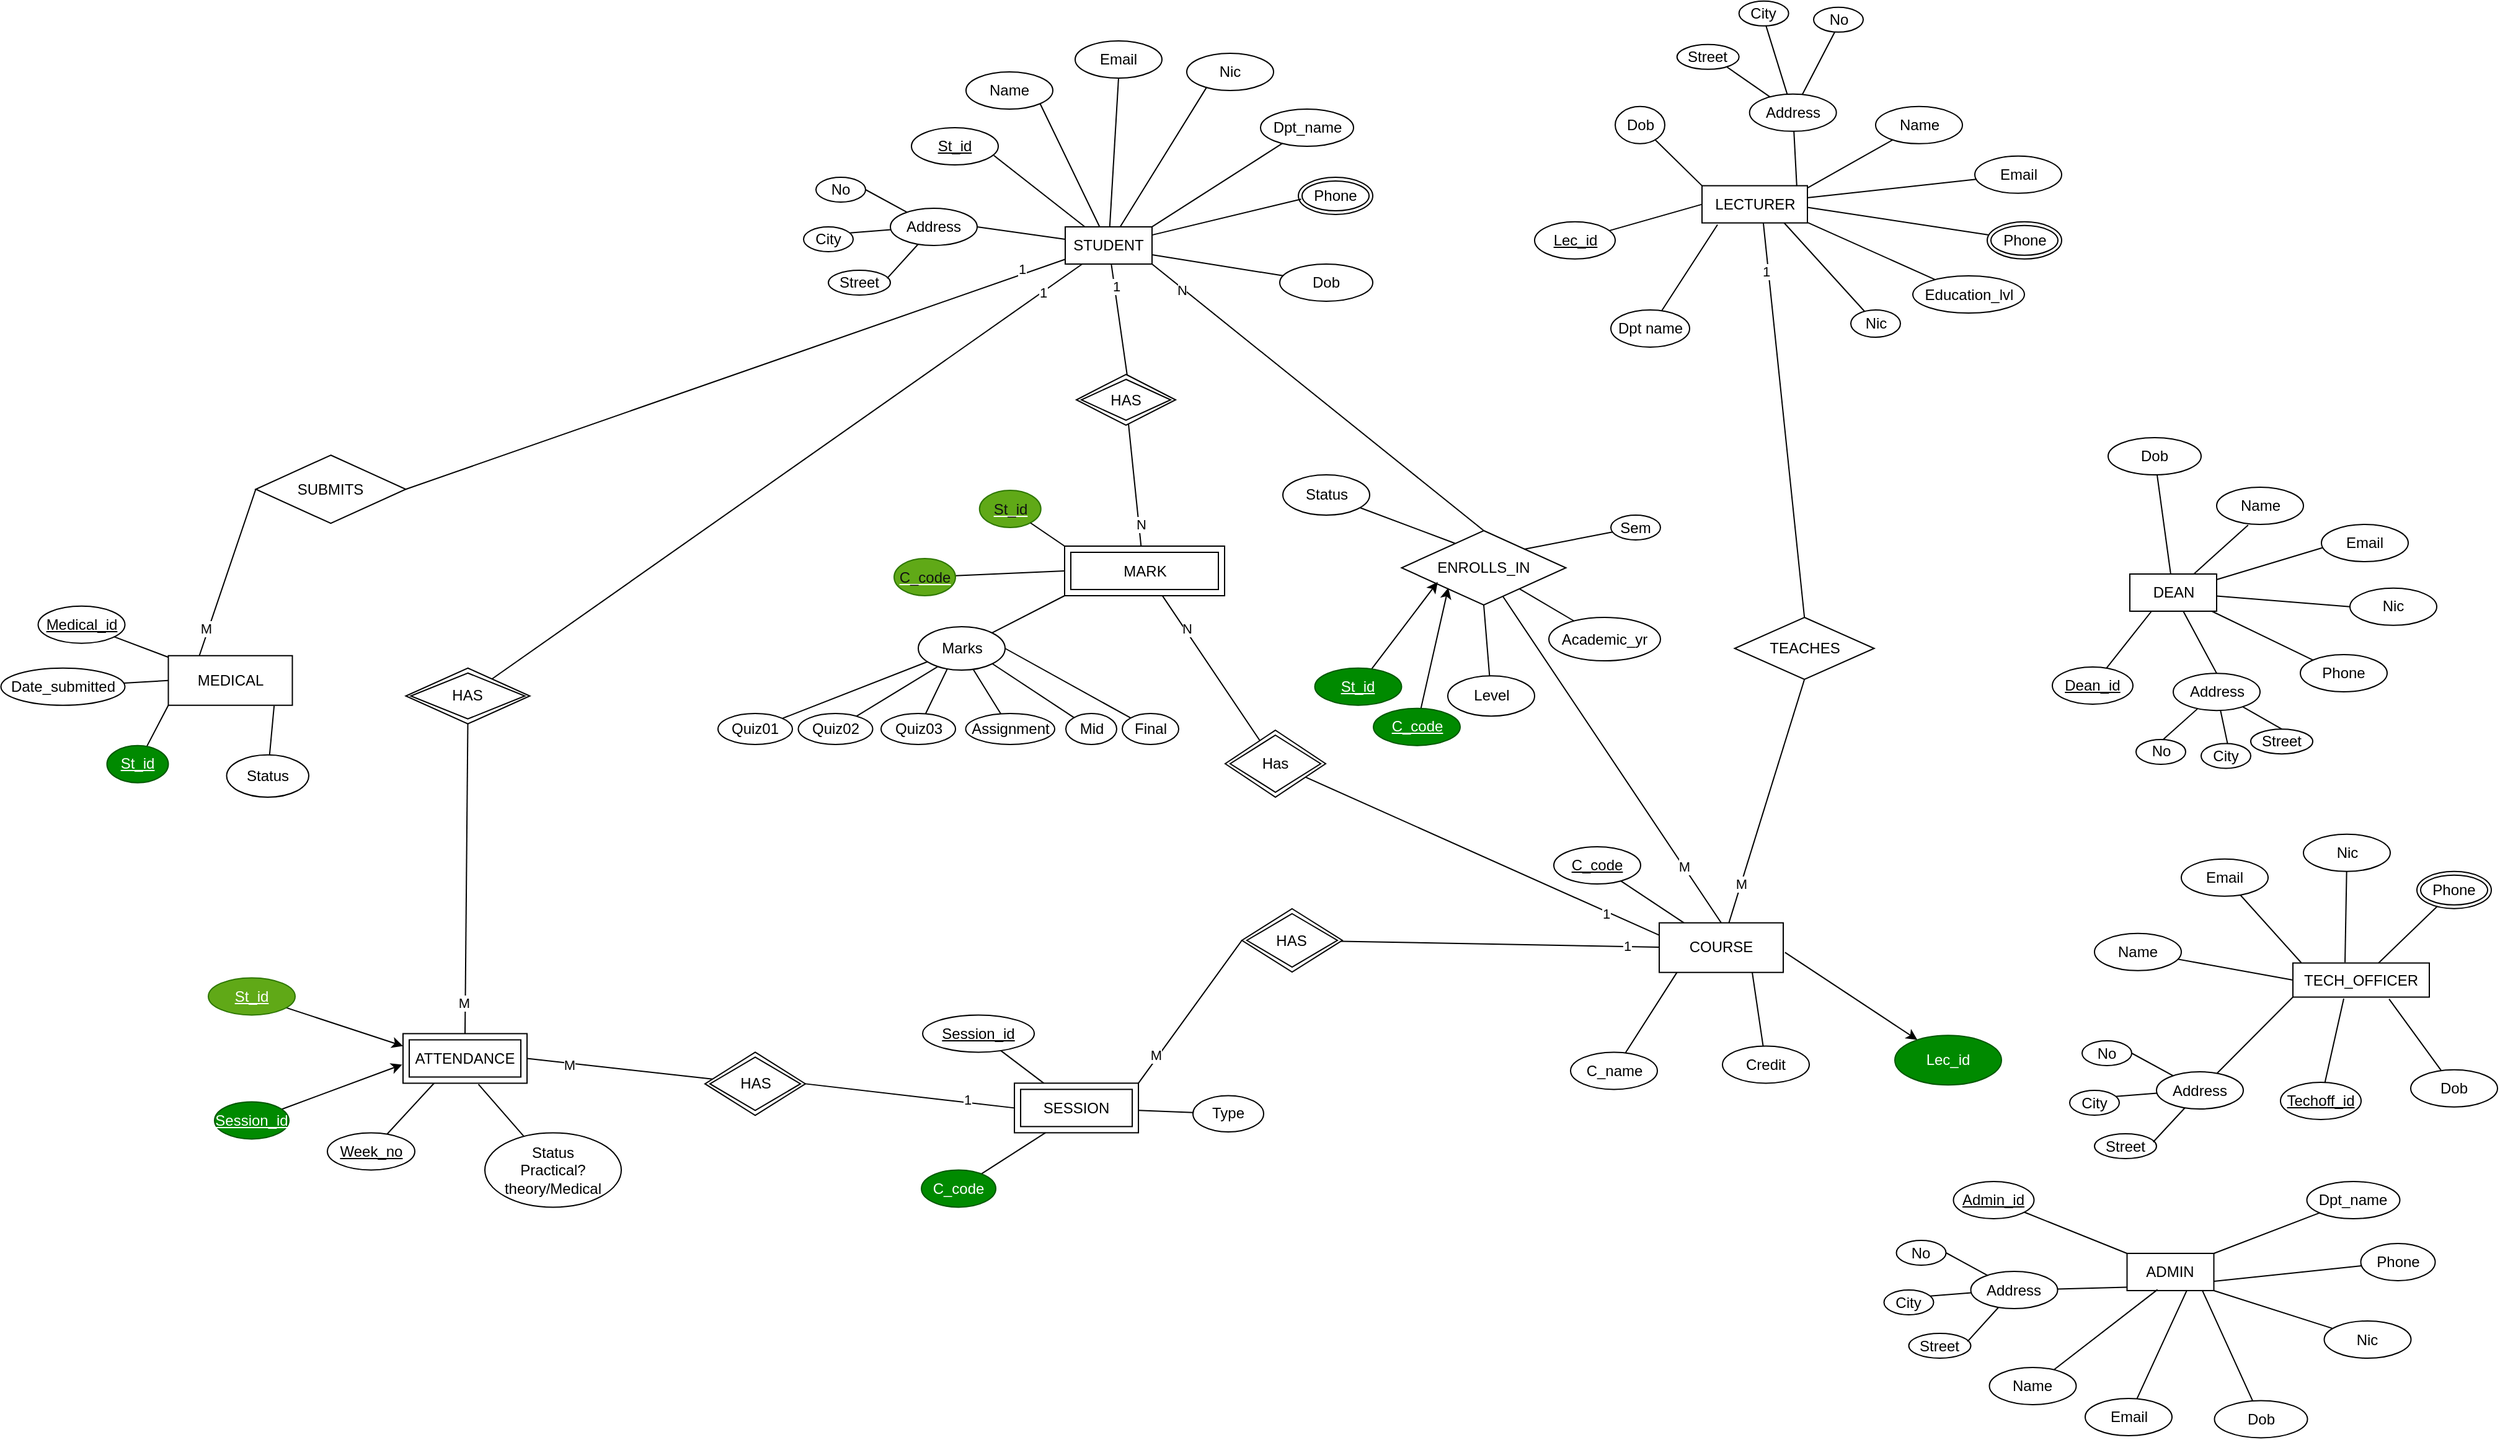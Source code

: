 <mxfile version="28.2.7" pages="2">
  <diagram name="ER (Final)" id="mdfvaOU4Q1oJ7WZqdE17">
    <mxGraphModel dx="5214" dy="1691" grid="1" gridSize="10" guides="1" tooltips="1" connect="1" arrows="1" fold="1" page="1" pageScale="1" pageWidth="850" pageHeight="1100" math="0" shadow="0">
      <root>
        <mxCell id="0" />
        <mxCell id="1" parent="0" />
        <mxCell id="KvxusKviVnBB3LbKlo5W-1" style="edgeStyle=none;rounded=0;orthogonalLoop=1;jettySize=auto;html=1;endArrow=none;startFill=0;" edge="1" parent="1" source="KvxusKviVnBB3LbKlo5W-10">
          <mxGeometry relative="1" as="geometry">
            <mxPoint x="-240" y="570" as="targetPoint" />
          </mxGeometry>
        </mxCell>
        <mxCell id="KvxusKviVnBB3LbKlo5W-2" value="1" style="edgeLabel;html=1;align=center;verticalAlign=middle;resizable=0;points=[];" vertex="1" connectable="0" parent="KvxusKviVnBB3LbKlo5W-1">
          <mxGeometry x="-0.597" y="1" relative="1" as="geometry">
            <mxPoint as="offset" />
          </mxGeometry>
        </mxCell>
        <mxCell id="KvxusKviVnBB3LbKlo5W-3" value="" style="edgeStyle=none;rounded=0;orthogonalLoop=1;jettySize=auto;html=1;elbow=vertical;entryX=1;entryY=0.5;entryDx=0;entryDy=0;endArrow=none;endFill=0;exitX=0.006;exitY=0.868;exitDx=0;exitDy=0;exitPerimeter=0;" edge="1" parent="1" source="KvxusKviVnBB3LbKlo5W-10" target="KvxusKviVnBB3LbKlo5W-51">
          <mxGeometry relative="1" as="geometry">
            <mxPoint x="-280" y="480" as="sourcePoint" />
          </mxGeometry>
        </mxCell>
        <mxCell id="KvxusKviVnBB3LbKlo5W-4" value="1" style="edgeLabel;html=1;align=center;verticalAlign=middle;resizable=0;points=[];" vertex="1" connectable="0" parent="KvxusKviVnBB3LbKlo5W-3">
          <mxGeometry x="-0.873" y="-4" relative="1" as="geometry">
            <mxPoint as="offset" />
          </mxGeometry>
        </mxCell>
        <mxCell id="KvxusKviVnBB3LbKlo5W-5" value="" style="edgeStyle=none;rounded=0;orthogonalLoop=1;jettySize=auto;html=1;elbow=vertical;endArrow=none;startFill=0;" edge="1" parent="1" source="KvxusKviVnBB3LbKlo5W-10" target="KvxusKviVnBB3LbKlo5W-55">
          <mxGeometry relative="1" as="geometry" />
        </mxCell>
        <mxCell id="KvxusKviVnBB3LbKlo5W-6" value="1" style="edgeLabel;html=1;align=center;verticalAlign=middle;resizable=0;points=[];" vertex="1" connectable="0" parent="KvxusKviVnBB3LbKlo5W-5">
          <mxGeometry x="-0.863" y="1" relative="1" as="geometry">
            <mxPoint y="-1" as="offset" />
          </mxGeometry>
        </mxCell>
        <mxCell id="KvxusKviVnBB3LbKlo5W-7" style="rounded=0;orthogonalLoop=1;jettySize=auto;html=1;entryX=1;entryY=0.5;entryDx=0;entryDy=0;endArrow=none;endFill=0;" edge="1" parent="1" source="KvxusKviVnBB3LbKlo5W-10" target="KvxusKviVnBB3LbKlo5W-80">
          <mxGeometry relative="1" as="geometry">
            <mxPoint x="-360" y="450" as="targetPoint" />
          </mxGeometry>
        </mxCell>
        <mxCell id="KvxusKviVnBB3LbKlo5W-8" style="edgeStyle=none;rounded=0;orthogonalLoop=1;jettySize=auto;html=1;entryX=1;entryY=1;entryDx=0;entryDy=0;endArrow=none;endFill=0;" edge="1" parent="1" source="KvxusKviVnBB3LbKlo5W-10" target="KvxusKviVnBB3LbKlo5W-75">
          <mxGeometry relative="1" as="geometry" />
        </mxCell>
        <mxCell id="KvxusKviVnBB3LbKlo5W-9" style="edgeStyle=none;rounded=0;orthogonalLoop=1;jettySize=auto;html=1;entryX=0.5;entryY=1;entryDx=0;entryDy=0;endArrow=none;endFill=0;" edge="1" parent="1" source="KvxusKviVnBB3LbKlo5W-10" target="KvxusKviVnBB3LbKlo5W-77">
          <mxGeometry relative="1" as="geometry" />
        </mxCell>
        <mxCell id="KvxusKviVnBB3LbKlo5W-10" value="STUDENT" style="whiteSpace=wrap;html=1;rounded=0;" vertex="1" parent="1">
          <mxGeometry x="-290" y="449.98" width="70" height="30" as="geometry" />
        </mxCell>
        <mxCell id="KvxusKviVnBB3LbKlo5W-11" value="ADMIN" style="whiteSpace=wrap;html=1;rounded=0;" vertex="1" parent="1">
          <mxGeometry x="566.25" y="1277.98" width="70" height="30" as="geometry" />
        </mxCell>
        <mxCell id="KvxusKviVnBB3LbKlo5W-12" style="rounded=0;orthogonalLoop=1;jettySize=auto;html=1;entryX=0.5;entryY=0;entryDx=0;entryDy=0;endArrow=none;endFill=0;" edge="1" parent="1" source="KvxusKviVnBB3LbKlo5W-14" target="KvxusKviVnBB3LbKlo5W-111">
          <mxGeometry relative="1" as="geometry" />
        </mxCell>
        <mxCell id="KvxusKviVnBB3LbKlo5W-13" style="edgeStyle=none;rounded=0;orthogonalLoop=1;jettySize=auto;html=1;entryX=0;entryY=0.5;entryDx=0;entryDy=0;endArrow=none;endFill=0;" edge="1" parent="1" source="KvxusKviVnBB3LbKlo5W-14" target="KvxusKviVnBB3LbKlo5W-108">
          <mxGeometry relative="1" as="geometry" />
        </mxCell>
        <mxCell id="KvxusKviVnBB3LbKlo5W-14" value="DEAN" style="whiteSpace=wrap;html=1;rounded=0;" vertex="1" parent="1">
          <mxGeometry x="568.5" y="730" width="70" height="30" as="geometry" />
        </mxCell>
        <mxCell id="KvxusKviVnBB3LbKlo5W-15" style="edgeStyle=none;rounded=0;orthogonalLoop=1;jettySize=auto;html=1;entryX=0.5;entryY=0;entryDx=0;entryDy=0;elbow=vertical;endArrow=none;startFill=0;exitX=0.582;exitY=1.003;exitDx=0;exitDy=0;exitPerimeter=0;" edge="1" parent="1" source="KvxusKviVnBB3LbKlo5W-17" target="KvxusKviVnBB3LbKlo5W-48">
          <mxGeometry relative="1" as="geometry">
            <mxPoint x="340" y="450" as="sourcePoint" />
          </mxGeometry>
        </mxCell>
        <mxCell id="KvxusKviVnBB3LbKlo5W-16" value="1" style="edgeLabel;html=1;align=center;verticalAlign=middle;resizable=0;points=[];" vertex="1" connectable="0" parent="KvxusKviVnBB3LbKlo5W-15">
          <mxGeometry x="-0.816" y="5" relative="1" as="geometry">
            <mxPoint x="-6" y="10" as="offset" />
          </mxGeometry>
        </mxCell>
        <mxCell id="KvxusKviVnBB3LbKlo5W-17" value="LECTURER" style="whiteSpace=wrap;html=1;rounded=0;" vertex="1" parent="1">
          <mxGeometry x="223.5" y="416.8" width="85" height="30" as="geometry" />
        </mxCell>
        <mxCell id="KvxusKviVnBB3LbKlo5W-18" value="TECH_OFFICER" style="whiteSpace=wrap;html=1;rounded=0;" vertex="1" parent="1">
          <mxGeometry x="700" y="1043.76" width="110" height="27.5" as="geometry" />
        </mxCell>
        <mxCell id="KvxusKviVnBB3LbKlo5W-19" style="edgeStyle=none;rounded=0;orthogonalLoop=1;jettySize=auto;html=1;entryX=0.5;entryY=1;entryDx=0;entryDy=0;elbow=vertical;endArrow=none;startFill=0;" edge="1" parent="1" source="KvxusKviVnBB3LbKlo5W-21" target="KvxusKviVnBB3LbKlo5W-48">
          <mxGeometry relative="1" as="geometry" />
        </mxCell>
        <mxCell id="KvxusKviVnBB3LbKlo5W-20" value="M" style="edgeLabel;html=1;align=center;verticalAlign=middle;resizable=0;points=[];" vertex="1" connectable="0" parent="KvxusKviVnBB3LbKlo5W-19">
          <mxGeometry x="-0.675" relative="1" as="geometry">
            <mxPoint as="offset" />
          </mxGeometry>
        </mxCell>
        <mxCell id="KvxusKviVnBB3LbKlo5W-21" value="COURSE" style="rounded=0;whiteSpace=wrap;html=1;" vertex="1" parent="1">
          <mxGeometry x="189" y="1011.35" width="100" height="40" as="geometry" />
        </mxCell>
        <mxCell id="KvxusKviVnBB3LbKlo5W-22" style="edgeStyle=none;rounded=0;orthogonalLoop=1;jettySize=auto;html=1;endArrow=none;startFill=0;" edge="1" parent="1" source="KvxusKviVnBB3LbKlo5W-23" target="KvxusKviVnBB3LbKlo5W-21">
          <mxGeometry relative="1" as="geometry" />
        </mxCell>
        <mxCell id="KvxusKviVnBB3LbKlo5W-23" value="&lt;u&gt;C_code&lt;/u&gt;" style="ellipse;whiteSpace=wrap;html=1;align=center;" vertex="1" parent="1">
          <mxGeometry x="104" y="950" width="70" height="30" as="geometry" />
        </mxCell>
        <mxCell id="KvxusKviVnBB3LbKlo5W-24" style="edgeStyle=none;rounded=0;orthogonalLoop=1;jettySize=auto;html=1;entryX=0.143;entryY=0.999;entryDx=0;entryDy=0;endArrow=none;startFill=0;entryPerimeter=0;" edge="1" parent="1" source="KvxusKviVnBB3LbKlo5W-25" target="KvxusKviVnBB3LbKlo5W-21">
          <mxGeometry relative="1" as="geometry" />
        </mxCell>
        <mxCell id="KvxusKviVnBB3LbKlo5W-25" value="C_name" style="ellipse;whiteSpace=wrap;html=1;align=center;" vertex="1" parent="1">
          <mxGeometry x="117.5" y="1115.69" width="70" height="30" as="geometry" />
        </mxCell>
        <mxCell id="KvxusKviVnBB3LbKlo5W-26" style="edgeStyle=none;rounded=0;orthogonalLoop=1;jettySize=auto;html=1;entryX=0.75;entryY=1;entryDx=0;entryDy=0;endArrow=none;startFill=0;" edge="1" parent="1" source="KvxusKviVnBB3LbKlo5W-27" target="KvxusKviVnBB3LbKlo5W-21">
          <mxGeometry relative="1" as="geometry" />
        </mxCell>
        <mxCell id="KvxusKviVnBB3LbKlo5W-27" value="Credit" style="ellipse;whiteSpace=wrap;html=1;align=center;" vertex="1" parent="1">
          <mxGeometry x="240" y="1110.69" width="70" height="30" as="geometry" />
        </mxCell>
        <mxCell id="KvxusKviVnBB3LbKlo5W-28" value="MEDICAL" style="rounded=0;whiteSpace=wrap;html=1;" vertex="1" parent="1">
          <mxGeometry x="-1013.25" y="795.87" width="100" height="40" as="geometry" />
        </mxCell>
        <mxCell id="KvxusKviVnBB3LbKlo5W-29" style="edgeStyle=none;rounded=0;orthogonalLoop=1;jettySize=auto;html=1;endArrow=none;startFill=0;" edge="1" parent="1" source="KvxusKviVnBB3LbKlo5W-30" target="KvxusKviVnBB3LbKlo5W-28">
          <mxGeometry relative="1" as="geometry" />
        </mxCell>
        <mxCell id="KvxusKviVnBB3LbKlo5W-30" value="&lt;u&gt;Medical_id&lt;/u&gt;" style="ellipse;whiteSpace=wrap;html=1;align=center;" vertex="1" parent="1">
          <mxGeometry x="-1118.25" y="755.87" width="70" height="30" as="geometry" />
        </mxCell>
        <mxCell id="KvxusKviVnBB3LbKlo5W-31" style="edgeStyle=none;rounded=0;orthogonalLoop=1;jettySize=auto;html=1;entryX=0;entryY=0.5;entryDx=0;entryDy=0;endArrow=none;startFill=0;" edge="1" parent="1" source="KvxusKviVnBB3LbKlo5W-32" target="KvxusKviVnBB3LbKlo5W-28">
          <mxGeometry relative="1" as="geometry" />
        </mxCell>
        <mxCell id="KvxusKviVnBB3LbKlo5W-32" value="Date_submitted" style="ellipse;whiteSpace=wrap;html=1;align=center;" vertex="1" parent="1">
          <mxGeometry x="-1148.25" y="805.87" width="100" height="30" as="geometry" />
        </mxCell>
        <mxCell id="KvxusKviVnBB3LbKlo5W-33" style="edgeStyle=none;rounded=0;orthogonalLoop=1;jettySize=auto;html=1;entryX=0.853;entryY=1.013;entryDx=0;entryDy=0;entryPerimeter=0;endArrow=none;startFill=0;" edge="1" parent="1" source="KvxusKviVnBB3LbKlo5W-34" target="KvxusKviVnBB3LbKlo5W-28">
          <mxGeometry relative="1" as="geometry" />
        </mxCell>
        <mxCell id="KvxusKviVnBB3LbKlo5W-34" value="Status" style="ellipse;whiteSpace=wrap;html=1;align=center;" vertex="1" parent="1">
          <mxGeometry x="-966.25" y="875.87" width="66.25" height="34.13" as="geometry" />
        </mxCell>
        <mxCell id="KvxusKviVnBB3LbKlo5W-35" value="ATTENDANCE" style="shape=ext;margin=3;double=1;whiteSpace=wrap;html=1;align=center;" vertex="1" parent="1">
          <mxGeometry x="-824" y="1100.73" width="100" height="40" as="geometry" />
        </mxCell>
        <mxCell id="KvxusKviVnBB3LbKlo5W-36" value="MARK" style="shape=ext;margin=3;double=1;whiteSpace=wrap;html=1;align=center;" vertex="1" parent="1">
          <mxGeometry x="-290.5" y="707.5" width="129" height="40" as="geometry" />
        </mxCell>
        <mxCell id="KvxusKviVnBB3LbKlo5W-37" style="edgeStyle=none;rounded=0;orthogonalLoop=1;jettySize=auto;html=1;entryX=0;entryY=1;entryDx=0;entryDy=0;endArrow=none;startFill=0;" edge="1" parent="1" source="KvxusKviVnBB3LbKlo5W-38" target="KvxusKviVnBB3LbKlo5W-36">
          <mxGeometry relative="1" as="geometry">
            <mxPoint x="-374.5" y="748.94" as="targetPoint" />
          </mxGeometry>
        </mxCell>
        <mxCell id="KvxusKviVnBB3LbKlo5W-38" value="Marks" style="ellipse;whiteSpace=wrap;html=1;align=center;" vertex="1" parent="1">
          <mxGeometry x="-408.5" y="772.5" width="70" height="35" as="geometry" />
        </mxCell>
        <mxCell id="KvxusKviVnBB3LbKlo5W-39" style="edgeStyle=none;rounded=0;orthogonalLoop=1;jettySize=auto;html=1;entryX=0.5;entryY=0;entryDx=0;entryDy=0;endArrow=none;startFill=0;" edge="1" parent="1" source="KvxusKviVnBB3LbKlo5W-41" target="KvxusKviVnBB3LbKlo5W-21">
          <mxGeometry relative="1" as="geometry" />
        </mxCell>
        <mxCell id="KvxusKviVnBB3LbKlo5W-40" value="M" style="edgeLabel;html=1;align=center;verticalAlign=middle;resizable=0;points=[];" vertex="1" connectable="0" parent="KvxusKviVnBB3LbKlo5W-39">
          <mxGeometry x="0.448" y="-1" relative="1" as="geometry">
            <mxPoint x="19" y="26" as="offset" />
          </mxGeometry>
        </mxCell>
        <mxCell id="KvxusKviVnBB3LbKlo5W-41" value="ENROLLS_IN" style="rhombus;whiteSpace=wrap;html=1;" vertex="1" parent="1">
          <mxGeometry x="-18.75" y="695" width="132.5" height="60" as="geometry" />
        </mxCell>
        <mxCell id="KvxusKviVnBB3LbKlo5W-42" style="edgeStyle=none;rounded=0;orthogonalLoop=1;jettySize=auto;html=1;endArrow=none;startFill=0;" edge="1" parent="1" source="KvxusKviVnBB3LbKlo5W-43" target="KvxusKviVnBB3LbKlo5W-41">
          <mxGeometry relative="1" as="geometry" />
        </mxCell>
        <mxCell id="KvxusKviVnBB3LbKlo5W-43" value="Academic_yr" style="ellipse;whiteSpace=wrap;html=1;align=center;" vertex="1" parent="1">
          <mxGeometry x="100" y="765" width="90" height="35" as="geometry" />
        </mxCell>
        <mxCell id="KvxusKviVnBB3LbKlo5W-44" value="Sem" style="ellipse;whiteSpace=wrap;html=1;align=center;" vertex="1" parent="1">
          <mxGeometry x="150" y="682.5" width="40" height="20" as="geometry" />
        </mxCell>
        <mxCell id="KvxusKviVnBB3LbKlo5W-45" style="edgeStyle=none;rounded=0;orthogonalLoop=1;jettySize=auto;html=1;endArrow=none;startFill=0;" edge="1" parent="1" source="KvxusKviVnBB3LbKlo5W-44">
          <mxGeometry relative="1" as="geometry">
            <mxPoint x="80" y="710" as="targetPoint" />
          </mxGeometry>
        </mxCell>
        <mxCell id="KvxusKviVnBB3LbKlo5W-46" value="Status" style="ellipse;whiteSpace=wrap;html=1;align=center;" vertex="1" parent="1">
          <mxGeometry x="-114.5" y="650" width="70" height="32.5" as="geometry" />
        </mxCell>
        <mxCell id="KvxusKviVnBB3LbKlo5W-47" style="edgeStyle=none;rounded=0;orthogonalLoop=1;jettySize=auto;html=1;entryX=0.325;entryY=0.171;entryDx=0;entryDy=0;entryPerimeter=0;endArrow=none;startFill=0;" edge="1" parent="1" source="KvxusKviVnBB3LbKlo5W-46" target="KvxusKviVnBB3LbKlo5W-41">
          <mxGeometry relative="1" as="geometry" />
        </mxCell>
        <mxCell id="KvxusKviVnBB3LbKlo5W-48" value="TEACHES" style="rhombus;whiteSpace=wrap;html=1;" vertex="1" parent="1">
          <mxGeometry x="249.84" y="765" width="112.5" height="50" as="geometry" />
        </mxCell>
        <mxCell id="KvxusKviVnBB3LbKlo5W-49" style="edgeStyle=none;rounded=0;orthogonalLoop=1;jettySize=auto;html=1;entryX=0.25;entryY=0;entryDx=0;entryDy=0;elbow=vertical;endArrow=none;startFill=0;exitX=0;exitY=0.5;exitDx=0;exitDy=0;" edge="1" parent="1" source="KvxusKviVnBB3LbKlo5W-51" target="KvxusKviVnBB3LbKlo5W-28">
          <mxGeometry relative="1" as="geometry" />
        </mxCell>
        <mxCell id="KvxusKviVnBB3LbKlo5W-50" value="M" style="edgeLabel;html=1;align=center;verticalAlign=middle;resizable=0;points=[];" vertex="1" connectable="0" parent="KvxusKviVnBB3LbKlo5W-49">
          <mxGeometry x="0.57" y="-3" relative="1" as="geometry">
            <mxPoint x="-2" y="7" as="offset" />
          </mxGeometry>
        </mxCell>
        <mxCell id="KvxusKviVnBB3LbKlo5W-51" value="SUBMITS" style="rhombus;whiteSpace=wrap;html=1;rounded=0;" vertex="1" parent="1">
          <mxGeometry x="-942.75" y="634.13" width="121" height="55" as="geometry" />
        </mxCell>
        <mxCell id="KvxusKviVnBB3LbKlo5W-52" style="edgeStyle=none;rounded=0;orthogonalLoop=1;jettySize=auto;html=1;entryX=0.5;entryY=0;entryDx=0;entryDy=0;elbow=vertical;endArrow=none;startFill=0;exitX=0.5;exitY=1;exitDx=0;exitDy=0;" edge="1" parent="1" source="KvxusKviVnBB3LbKlo5W-55" target="KvxusKviVnBB3LbKlo5W-35">
          <mxGeometry relative="1" as="geometry">
            <mxPoint x="-778" y="1322.68" as="targetPoint" />
          </mxGeometry>
        </mxCell>
        <mxCell id="KvxusKviVnBB3LbKlo5W-54" value="M" style="edgeLabel;html=1;align=center;verticalAlign=middle;resizable=0;points=[];" vertex="1" connectable="0" parent="KvxusKviVnBB3LbKlo5W-52">
          <mxGeometry x="0.796" y="-3" relative="1" as="geometry">
            <mxPoint x="2" as="offset" />
          </mxGeometry>
        </mxCell>
        <mxCell id="KvxusKviVnBB3LbKlo5W-55" value="HAS" style="shape=rhombus;double=1;perimeter=rhombusPerimeter;whiteSpace=wrap;html=1;align=center;" vertex="1" parent="1">
          <mxGeometry x="-821.75" y="805.87" width="100" height="45" as="geometry" />
        </mxCell>
        <mxCell id="KvxusKviVnBB3LbKlo5W-56" style="rounded=0;orthogonalLoop=1;jettySize=auto;html=1;entryX=0;entryY=1;entryDx=0;entryDy=0;endArrow=none;endFill=0;" edge="1" parent="1" source="KvxusKviVnBB3LbKlo5W-57" target="KvxusKviVnBB3LbKlo5W-28">
          <mxGeometry relative="1" as="geometry" />
        </mxCell>
        <mxCell id="KvxusKviVnBB3LbKlo5W-57" value="&lt;span style=&quot;color: rgb(255, 255, 255); text-decoration-line: underline;&quot;&gt;St_id&lt;/span&gt;" style="ellipse;whiteSpace=wrap;html=1;align=center;fillColor=#008a00;fontColor=#ffffff;strokeColor=#005700;" vertex="1" parent="1">
          <mxGeometry x="-1062.75" y="868.37" width="49.5" height="30" as="geometry" />
        </mxCell>
        <mxCell id="KvxusKviVnBB3LbKlo5W-58" value="Dpt name" style="ellipse;whiteSpace=wrap;html=1;align=center;" vertex="1" parent="1">
          <mxGeometry x="150.0" y="516.98" width="63.5" height="30" as="geometry" />
        </mxCell>
        <mxCell id="KvxusKviVnBB3LbKlo5W-59" style="rounded=0;orthogonalLoop=1;jettySize=auto;html=1;entryX=0.147;entryY=1.048;entryDx=0;entryDy=0;entryPerimeter=0;endArrow=none;endFill=0;" edge="1" parent="1" source="KvxusKviVnBB3LbKlo5W-58" target="KvxusKviVnBB3LbKlo5W-17">
          <mxGeometry relative="1" as="geometry" />
        </mxCell>
        <mxCell id="KvxusKviVnBB3LbKlo5W-60" style="edgeStyle=none;rounded=0;orthogonalLoop=1;jettySize=auto;html=1;entryX=0;entryY=0;entryDx=0;entryDy=0;endArrow=none;endFill=0;" edge="1" parent="1" source="KvxusKviVnBB3LbKlo5W-61" target="KvxusKviVnBB3LbKlo5W-11">
          <mxGeometry relative="1" as="geometry" />
        </mxCell>
        <mxCell id="KvxusKviVnBB3LbKlo5W-61" value="Admin_id" style="ellipse;whiteSpace=wrap;html=1;align=center;fontStyle=4" vertex="1" parent="1">
          <mxGeometry x="426.25" y="1220" width="65" height="30" as="geometry" />
        </mxCell>
        <mxCell id="KvxusKviVnBB3LbKlo5W-62" style="edgeStyle=none;rounded=0;orthogonalLoop=1;jettySize=auto;html=1;entryX=0.25;entryY=1;entryDx=0;entryDy=0;endArrow=none;endFill=0;" edge="1" parent="1" source="KvxusKviVnBB3LbKlo5W-63" target="KvxusKviVnBB3LbKlo5W-14">
          <mxGeometry relative="1" as="geometry" />
        </mxCell>
        <mxCell id="KvxusKviVnBB3LbKlo5W-63" value="Dean_id" style="ellipse;whiteSpace=wrap;html=1;align=center;fontStyle=4" vertex="1" parent="1">
          <mxGeometry x="506" y="805" width="65" height="30" as="geometry" />
        </mxCell>
        <mxCell id="KvxusKviVnBB3LbKlo5W-64" style="edgeStyle=none;rounded=0;orthogonalLoop=1;jettySize=auto;html=1;endArrow=none;endFill=0;" edge="1" parent="1" source="KvxusKviVnBB3LbKlo5W-65">
          <mxGeometry relative="1" as="geometry">
            <mxPoint x="741" y="1072.53" as="targetPoint" />
          </mxGeometry>
        </mxCell>
        <mxCell id="KvxusKviVnBB3LbKlo5W-65" value="Techoff_id" style="ellipse;whiteSpace=wrap;html=1;align=center;fontStyle=4" vertex="1" parent="1">
          <mxGeometry x="690" y="1139.95" width="65" height="30" as="geometry" />
        </mxCell>
        <mxCell id="KvxusKviVnBB3LbKlo5W-66" style="edgeStyle=none;rounded=0;orthogonalLoop=1;jettySize=auto;html=1;entryX=0;entryY=0.5;entryDx=0;entryDy=0;endArrow=none;endFill=0;" edge="1" parent="1" source="KvxusKviVnBB3LbKlo5W-67" target="KvxusKviVnBB3LbKlo5W-17">
          <mxGeometry relative="1" as="geometry" />
        </mxCell>
        <mxCell id="KvxusKviVnBB3LbKlo5W-67" value="Lec_id" style="ellipse;whiteSpace=wrap;html=1;align=center;fontStyle=4" vertex="1" parent="1">
          <mxGeometry x="88.5" y="445.9" width="65" height="30" as="geometry" />
        </mxCell>
        <mxCell id="KvxusKviVnBB3LbKlo5W-68" style="edgeStyle=none;rounded=0;orthogonalLoop=1;jettySize=auto;html=1;entryX=0.22;entryY=0.69;entryDx=0;entryDy=0;entryPerimeter=0;" edge="1" parent="1" source="KvxusKviVnBB3LbKlo5W-69" target="KvxusKviVnBB3LbKlo5W-41">
          <mxGeometry relative="1" as="geometry">
            <mxPoint x="-20" y="730" as="targetPoint" />
          </mxGeometry>
        </mxCell>
        <mxCell id="KvxusKviVnBB3LbKlo5W-69" value="&lt;span style=&quot;color: rgb(255, 255, 255); text-decoration-line: underline;&quot;&gt;St_id&lt;/span&gt;" style="ellipse;whiteSpace=wrap;html=1;align=center;fillColor=light-dark(#008a00, #43ba43);fontColor=#ffffff;strokeColor=#005700;" vertex="1" parent="1">
          <mxGeometry x="-88.75" y="805.87" width="70" height="30" as="geometry" />
        </mxCell>
        <mxCell id="KvxusKviVnBB3LbKlo5W-70" style="edgeStyle=none;rounded=0;orthogonalLoop=1;jettySize=auto;html=1;entryX=0.284;entryY=0.769;entryDx=0;entryDy=0;entryPerimeter=0;" edge="1" parent="1" source="KvxusKviVnBB3LbKlo5W-71" target="KvxusKviVnBB3LbKlo5W-41">
          <mxGeometry relative="1" as="geometry">
            <mxPoint x="-10.0" y="730" as="targetPoint" />
          </mxGeometry>
        </mxCell>
        <mxCell id="KvxusKviVnBB3LbKlo5W-71" value="&lt;u&gt;C_code&lt;/u&gt;" style="ellipse;whiteSpace=wrap;html=1;align=center;fillColor=light-dark(#008a00, #43ba43);fontColor=#ffffff;strokeColor=#005700;" vertex="1" parent="1">
          <mxGeometry x="-41.5" y="838.37" width="70" height="30" as="geometry" />
        </mxCell>
        <mxCell id="KvxusKviVnBB3LbKlo5W-72" value="Dpt_name" style="ellipse;whiteSpace=wrap;html=1;align=center;fontStyle=0" vertex="1" parent="1">
          <mxGeometry x="-132.5" y="355" width="75" height="30" as="geometry" />
        </mxCell>
        <mxCell id="KvxusKviVnBB3LbKlo5W-73" style="edgeStyle=none;rounded=0;orthogonalLoop=1;jettySize=auto;html=1;entryX=1;entryY=0;entryDx=0;entryDy=0;endArrow=none;endFill=0;" edge="1" parent="1" source="KvxusKviVnBB3LbKlo5W-72" target="KvxusKviVnBB3LbKlo5W-10">
          <mxGeometry relative="1" as="geometry" />
        </mxCell>
        <mxCell id="KvxusKviVnBB3LbKlo5W-74" value="&lt;u&gt;St_id&lt;/u&gt;" style="ellipse;whiteSpace=wrap;html=1;align=center;" vertex="1" parent="1">
          <mxGeometry x="-414" y="370" width="70" height="30" as="geometry" />
        </mxCell>
        <mxCell id="KvxusKviVnBB3LbKlo5W-75" value="Name" style="ellipse;whiteSpace=wrap;html=1;align=center;" vertex="1" parent="1">
          <mxGeometry x="-370" y="325" width="70" height="30" as="geometry" />
        </mxCell>
        <mxCell id="KvxusKviVnBB3LbKlo5W-76" value="Nic" style="ellipse;whiteSpace=wrap;html=1;align=center;" vertex="1" parent="1">
          <mxGeometry x="-192" y="310" width="70" height="30" as="geometry" />
        </mxCell>
        <mxCell id="KvxusKviVnBB3LbKlo5W-77" value="Email" style="ellipse;whiteSpace=wrap;html=1;align=center;" vertex="1" parent="1">
          <mxGeometry x="-282" y="300" width="70" height="30" as="geometry" />
        </mxCell>
        <mxCell id="KvxusKviVnBB3LbKlo5W-78" value="Phone" style="ellipse;shape=doubleEllipse;margin=3;whiteSpace=wrap;html=1;align=center;" vertex="1" parent="1">
          <mxGeometry x="-102" y="410" width="60" height="30" as="geometry" />
        </mxCell>
        <mxCell id="KvxusKviVnBB3LbKlo5W-79" style="rounded=0;orthogonalLoop=1;jettySize=auto;html=1;entryX=1;entryY=0.5;entryDx=0;entryDy=0;endArrow=none;startFill=0;" edge="1" parent="1" source="KvxusKviVnBB3LbKlo5W-80" target="KvxusKviVnBB3LbKlo5W-81">
          <mxGeometry relative="1" as="geometry" />
        </mxCell>
        <mxCell id="KvxusKviVnBB3LbKlo5W-80" value="Address" style="ellipse;whiteSpace=wrap;html=1;align=center;" vertex="1" parent="1">
          <mxGeometry x="-431" y="435" width="70" height="30" as="geometry" />
        </mxCell>
        <mxCell id="KvxusKviVnBB3LbKlo5W-81" value="No" style="ellipse;whiteSpace=wrap;html=1;align=center;" vertex="1" parent="1">
          <mxGeometry x="-491" y="410" width="40" height="20" as="geometry" />
        </mxCell>
        <mxCell id="KvxusKviVnBB3LbKlo5W-82" value="City" style="ellipse;whiteSpace=wrap;html=1;align=center;" vertex="1" parent="1">
          <mxGeometry x="-501" y="450" width="40" height="20" as="geometry" />
        </mxCell>
        <mxCell id="KvxusKviVnBB3LbKlo5W-83" value="Street" style="ellipse;whiteSpace=wrap;html=1;align=center;" vertex="1" parent="1">
          <mxGeometry x="-481" y="485" width="50" height="20" as="geometry" />
        </mxCell>
        <mxCell id="KvxusKviVnBB3LbKlo5W-84" style="rounded=0;orthogonalLoop=1;jettySize=auto;html=1;entryX=0.931;entryY=0.245;entryDx=0;entryDy=0;entryPerimeter=0;endArrow=none;startFill=0;" edge="1" parent="1" source="KvxusKviVnBB3LbKlo5W-80" target="KvxusKviVnBB3LbKlo5W-82">
          <mxGeometry relative="1" as="geometry" />
        </mxCell>
        <mxCell id="KvxusKviVnBB3LbKlo5W-85" style="rounded=0;orthogonalLoop=1;jettySize=auto;html=1;entryX=0.947;entryY=0.33;entryDx=0;entryDy=0;entryPerimeter=0;endArrow=none;startFill=0;" edge="1" parent="1" source="KvxusKviVnBB3LbKlo5W-80" target="KvxusKviVnBB3LbKlo5W-83">
          <mxGeometry relative="1" as="geometry" />
        </mxCell>
        <mxCell id="KvxusKviVnBB3LbKlo5W-86" style="edgeStyle=none;rounded=0;orthogonalLoop=1;jettySize=auto;html=1;entryX=0.949;entryY=0.747;entryDx=0;entryDy=0;entryPerimeter=0;endArrow=none;endFill=0;" edge="1" parent="1" source="KvxusKviVnBB3LbKlo5W-10" target="KvxusKviVnBB3LbKlo5W-74">
          <mxGeometry relative="1" as="geometry" />
        </mxCell>
        <mxCell id="KvxusKviVnBB3LbKlo5W-87" style="edgeStyle=none;rounded=0;orthogonalLoop=1;jettySize=auto;html=1;entryX=0.232;entryY=0.902;entryDx=0;entryDy=0;entryPerimeter=0;endArrow=none;endFill=0;" edge="1" parent="1" source="KvxusKviVnBB3LbKlo5W-10" target="KvxusKviVnBB3LbKlo5W-76">
          <mxGeometry relative="1" as="geometry" />
        </mxCell>
        <mxCell id="KvxusKviVnBB3LbKlo5W-88" style="edgeStyle=none;rounded=0;orthogonalLoop=1;jettySize=auto;html=1;entryX=0.038;entryY=0.587;entryDx=0;entryDy=0;entryPerimeter=0;endArrow=none;endFill=0;" edge="1" parent="1" source="KvxusKviVnBB3LbKlo5W-10" target="KvxusKviVnBB3LbKlo5W-78">
          <mxGeometry relative="1" as="geometry" />
        </mxCell>
        <mxCell id="KvxusKviVnBB3LbKlo5W-89" value="Name" style="ellipse;whiteSpace=wrap;html=1;align=center;" vertex="1" parent="1">
          <mxGeometry x="455.25" y="1369.98" width="70" height="30" as="geometry" />
        </mxCell>
        <mxCell id="KvxusKviVnBB3LbKlo5W-90" style="edgeStyle=none;rounded=0;orthogonalLoop=1;jettySize=auto;html=1;entryX=1;entryY=1;entryDx=0;entryDy=0;endArrow=none;endFill=0;" edge="1" parent="1" source="KvxusKviVnBB3LbKlo5W-91" target="KvxusKviVnBB3LbKlo5W-11">
          <mxGeometry relative="1" as="geometry">
            <mxPoint x="636.25" y="1310.0" as="targetPoint" />
          </mxGeometry>
        </mxCell>
        <mxCell id="KvxusKviVnBB3LbKlo5W-91" value="Nic" style="ellipse;whiteSpace=wrap;html=1;align=center;" vertex="1" parent="1">
          <mxGeometry x="725.25" y="1332.5" width="70" height="30" as="geometry" />
        </mxCell>
        <mxCell id="KvxusKviVnBB3LbKlo5W-92" value="Email" style="ellipse;whiteSpace=wrap;html=1;align=center;" vertex="1" parent="1">
          <mxGeometry x="532.5" y="1395" width="70" height="30" as="geometry" />
        </mxCell>
        <mxCell id="KvxusKviVnBB3LbKlo5W-93" style="edgeStyle=none;rounded=0;orthogonalLoop=1;jettySize=auto;html=1;entryX=1;entryY=0.75;entryDx=0;entryDy=0;endArrow=none;endFill=0;" edge="1" parent="1" source="KvxusKviVnBB3LbKlo5W-94" target="KvxusKviVnBB3LbKlo5W-11">
          <mxGeometry relative="1" as="geometry" />
        </mxCell>
        <mxCell id="KvxusKviVnBB3LbKlo5W-94" value="Phone" style="ellipse;whiteSpace=wrap;html=1;align=center;" vertex="1" parent="1">
          <mxGeometry x="754.75" y="1270" width="60" height="30" as="geometry" />
        </mxCell>
        <mxCell id="KvxusKviVnBB3LbKlo5W-95" style="rounded=0;orthogonalLoop=1;jettySize=auto;html=1;entryX=1;entryY=0.5;entryDx=0;entryDy=0;endArrow=none;startFill=0;" edge="1" parent="1" source="KvxusKviVnBB3LbKlo5W-96" target="KvxusKviVnBB3LbKlo5W-97">
          <mxGeometry relative="1" as="geometry" />
        </mxCell>
        <mxCell id="KvxusKviVnBB3LbKlo5W-96" value="Address" style="ellipse;whiteSpace=wrap;html=1;align=center;" vertex="1" parent="1">
          <mxGeometry x="440.25" y="1292.5" width="70" height="30" as="geometry" />
        </mxCell>
        <mxCell id="KvxusKviVnBB3LbKlo5W-97" value="No" style="ellipse;whiteSpace=wrap;html=1;align=center;" vertex="1" parent="1">
          <mxGeometry x="380.25" y="1267.5" width="40" height="20" as="geometry" />
        </mxCell>
        <mxCell id="KvxusKviVnBB3LbKlo5W-98" value="City" style="ellipse;whiteSpace=wrap;html=1;align=center;" vertex="1" parent="1">
          <mxGeometry x="370.25" y="1307.5" width="40" height="20" as="geometry" />
        </mxCell>
        <mxCell id="KvxusKviVnBB3LbKlo5W-99" value="Street" style="ellipse;whiteSpace=wrap;html=1;align=center;" vertex="1" parent="1">
          <mxGeometry x="390.25" y="1342.5" width="50" height="20" as="geometry" />
        </mxCell>
        <mxCell id="KvxusKviVnBB3LbKlo5W-100" style="rounded=0;orthogonalLoop=1;jettySize=auto;html=1;entryX=0.931;entryY=0.245;entryDx=0;entryDy=0;entryPerimeter=0;endArrow=none;startFill=0;" edge="1" parent="1" source="KvxusKviVnBB3LbKlo5W-96" target="KvxusKviVnBB3LbKlo5W-98">
          <mxGeometry relative="1" as="geometry" />
        </mxCell>
        <mxCell id="KvxusKviVnBB3LbKlo5W-101" style="rounded=0;orthogonalLoop=1;jettySize=auto;html=1;entryX=0.947;entryY=0.33;entryDx=0;entryDy=0;entryPerimeter=0;endArrow=none;startFill=0;" edge="1" parent="1" source="KvxusKviVnBB3LbKlo5W-96" target="KvxusKviVnBB3LbKlo5W-99">
          <mxGeometry relative="1" as="geometry" />
        </mxCell>
        <mxCell id="KvxusKviVnBB3LbKlo5W-102" style="edgeStyle=none;rounded=0;orthogonalLoop=1;jettySize=auto;html=1;entryX=0.689;entryY=0.995;entryDx=0;entryDy=0;entryPerimeter=0;endArrow=none;endFill=0;" edge="1" parent="1" source="KvxusKviVnBB3LbKlo5W-92" target="KvxusKviVnBB3LbKlo5W-11">
          <mxGeometry relative="1" as="geometry" />
        </mxCell>
        <mxCell id="KvxusKviVnBB3LbKlo5W-103" style="edgeStyle=none;rounded=0;orthogonalLoop=1;jettySize=auto;html=1;entryX=0.351;entryY=0.974;entryDx=0;entryDy=0;entryPerimeter=0;endArrow=none;endFill=0;" edge="1" parent="1" source="KvxusKviVnBB3LbKlo5W-89" target="KvxusKviVnBB3LbKlo5W-11">
          <mxGeometry relative="1" as="geometry" />
        </mxCell>
        <mxCell id="KvxusKviVnBB3LbKlo5W-104" style="edgeStyle=none;rounded=0;orthogonalLoop=1;jettySize=auto;html=1;entryX=-0.001;entryY=0.91;entryDx=0;entryDy=0;entryPerimeter=0;endArrow=none;endFill=0;" edge="1" parent="1" source="KvxusKviVnBB3LbKlo5W-96" target="KvxusKviVnBB3LbKlo5W-11">
          <mxGeometry relative="1" as="geometry" />
        </mxCell>
        <mxCell id="KvxusKviVnBB3LbKlo5W-105" style="edgeStyle=none;rounded=0;orthogonalLoop=1;jettySize=auto;html=1;entryX=1;entryY=0;entryDx=0;entryDy=0;endArrow=none;endFill=0;" edge="1" parent="1" source="KvxusKviVnBB3LbKlo5W-106" target="KvxusKviVnBB3LbKlo5W-11">
          <mxGeometry relative="1" as="geometry" />
        </mxCell>
        <mxCell id="KvxusKviVnBB3LbKlo5W-106" value="Dpt_name" style="ellipse;whiteSpace=wrap;html=1;align=center;fontStyle=0" vertex="1" parent="1">
          <mxGeometry x="711.25" y="1220" width="75" height="30" as="geometry" />
        </mxCell>
        <mxCell id="KvxusKviVnBB3LbKlo5W-107" value="Name" style="ellipse;whiteSpace=wrap;html=1;align=center;" vertex="1" parent="1">
          <mxGeometry x="638.5" y="660" width="70" height="30" as="geometry" />
        </mxCell>
        <mxCell id="KvxusKviVnBB3LbKlo5W-108" value="Nic" style="ellipse;whiteSpace=wrap;html=1;align=center;" vertex="1" parent="1">
          <mxGeometry x="746" y="741.38" width="70" height="30" as="geometry" />
        </mxCell>
        <mxCell id="KvxusKviVnBB3LbKlo5W-109" value="Email" style="ellipse;whiteSpace=wrap;html=1;align=center;" vertex="1" parent="1">
          <mxGeometry x="723" y="690" width="70" height="30" as="geometry" />
        </mxCell>
        <mxCell id="KvxusKviVnBB3LbKlo5W-110" style="rounded=0;orthogonalLoop=1;jettySize=auto;html=1;entryX=0.546;entryY=0.005;entryDx=0;entryDy=0;endArrow=none;startFill=0;entryPerimeter=0;" edge="1" parent="1" source="KvxusKviVnBB3LbKlo5W-111" target="KvxusKviVnBB3LbKlo5W-112">
          <mxGeometry relative="1" as="geometry" />
        </mxCell>
        <mxCell id="KvxusKviVnBB3LbKlo5W-111" value="Address" style="ellipse;whiteSpace=wrap;html=1;align=center;" vertex="1" parent="1">
          <mxGeometry x="603.5" y="810.07" width="70" height="30" as="geometry" />
        </mxCell>
        <mxCell id="KvxusKviVnBB3LbKlo5W-112" value="No" style="ellipse;whiteSpace=wrap;html=1;align=center;" vertex="1" parent="1">
          <mxGeometry x="573.5" y="863.45" width="40" height="20" as="geometry" />
        </mxCell>
        <mxCell id="KvxusKviVnBB3LbKlo5W-113" value="City" style="ellipse;whiteSpace=wrap;html=1;align=center;" vertex="1" parent="1">
          <mxGeometry x="626" y="866.69" width="40" height="20" as="geometry" />
        </mxCell>
        <mxCell id="KvxusKviVnBB3LbKlo5W-114" value="Street" style="ellipse;whiteSpace=wrap;html=1;align=center;" vertex="1" parent="1">
          <mxGeometry x="666" y="855.07" width="50" height="20" as="geometry" />
        </mxCell>
        <mxCell id="KvxusKviVnBB3LbKlo5W-115" style="rounded=0;orthogonalLoop=1;jettySize=auto;html=1;entryX=0.531;entryY=-0.007;entryDx=0;entryDy=0;entryPerimeter=0;endArrow=none;startFill=0;" edge="1" parent="1" source="KvxusKviVnBB3LbKlo5W-111" target="KvxusKviVnBB3LbKlo5W-113">
          <mxGeometry relative="1" as="geometry" />
        </mxCell>
        <mxCell id="KvxusKviVnBB3LbKlo5W-116" style="rounded=0;orthogonalLoop=1;jettySize=auto;html=1;entryX=0.5;entryY=0;entryDx=0;entryDy=0;endArrow=none;startFill=0;" edge="1" parent="1" source="KvxusKviVnBB3LbKlo5W-111" target="KvxusKviVnBB3LbKlo5W-114">
          <mxGeometry relative="1" as="geometry" />
        </mxCell>
        <mxCell id="KvxusKviVnBB3LbKlo5W-117" value="Phone" style="ellipse;whiteSpace=wrap;html=1;align=center;" vertex="1" parent="1">
          <mxGeometry x="706" y="795" width="70" height="30" as="geometry" />
        </mxCell>
        <mxCell id="KvxusKviVnBB3LbKlo5W-118" style="edgeStyle=orthogonalEdgeStyle;rounded=0;orthogonalLoop=1;jettySize=auto;html=1;exitX=0.5;exitY=1;exitDx=0;exitDy=0;" edge="1" parent="1" source="KvxusKviVnBB3LbKlo5W-108" target="KvxusKviVnBB3LbKlo5W-108">
          <mxGeometry relative="1" as="geometry" />
        </mxCell>
        <mxCell id="KvxusKviVnBB3LbKlo5W-119" style="edgeStyle=none;rounded=0;orthogonalLoop=1;jettySize=auto;html=1;entryX=0;entryY=0;entryDx=0;entryDy=0;endArrow=none;endFill=0;" edge="1" parent="1" source="KvxusKviVnBB3LbKlo5W-14" target="KvxusKviVnBB3LbKlo5W-117">
          <mxGeometry relative="1" as="geometry" />
        </mxCell>
        <mxCell id="KvxusKviVnBB3LbKlo5W-120" style="edgeStyle=none;rounded=0;orthogonalLoop=1;jettySize=auto;html=1;entryX=0.363;entryY=1.016;entryDx=0;entryDy=0;entryPerimeter=0;endArrow=none;endFill=0;" edge="1" parent="1" source="KvxusKviVnBB3LbKlo5W-14" target="KvxusKviVnBB3LbKlo5W-107">
          <mxGeometry relative="1" as="geometry" />
        </mxCell>
        <mxCell id="KvxusKviVnBB3LbKlo5W-121" style="edgeStyle=none;rounded=0;orthogonalLoop=1;jettySize=auto;html=1;entryX=0.021;entryY=0.62;entryDx=0;entryDy=0;entryPerimeter=0;endArrow=none;endFill=0;" edge="1" parent="1" source="KvxusKviVnBB3LbKlo5W-14" target="KvxusKviVnBB3LbKlo5W-109">
          <mxGeometry relative="1" as="geometry" />
        </mxCell>
        <mxCell id="KvxusKviVnBB3LbKlo5W-122" style="edgeStyle=none;rounded=0;orthogonalLoop=1;jettySize=auto;html=1;entryX=0.996;entryY=0.066;entryDx=0;entryDy=0;endArrow=none;endFill=0;entryPerimeter=0;" edge="1" parent="1" source="KvxusKviVnBB3LbKlo5W-123" target="KvxusKviVnBB3LbKlo5W-17">
          <mxGeometry relative="1" as="geometry" />
        </mxCell>
        <mxCell id="KvxusKviVnBB3LbKlo5W-123" value="Name" style="ellipse;whiteSpace=wrap;html=1;align=center;" vertex="1" parent="1">
          <mxGeometry x="363.5" y="352.92" width="70" height="30" as="geometry" />
        </mxCell>
        <mxCell id="KvxusKviVnBB3LbKlo5W-124" value="Nic" style="ellipse;whiteSpace=wrap;html=1;align=center;" vertex="1" parent="1">
          <mxGeometry x="343.5" y="516.98" width="40" height="22.02" as="geometry" />
        </mxCell>
        <mxCell id="KvxusKviVnBB3LbKlo5W-125" style="edgeStyle=none;rounded=0;orthogonalLoop=1;jettySize=auto;html=1;entryX=0.999;entryY=0.322;entryDx=0;entryDy=0;endArrow=none;endFill=0;entryPerimeter=0;" edge="1" parent="1" source="KvxusKviVnBB3LbKlo5W-126" target="KvxusKviVnBB3LbKlo5W-17">
          <mxGeometry relative="1" as="geometry" />
        </mxCell>
        <mxCell id="KvxusKviVnBB3LbKlo5W-126" value="Email" style="ellipse;whiteSpace=wrap;html=1;align=center;" vertex="1" parent="1">
          <mxGeometry x="443.5" y="392.92" width="70" height="30" as="geometry" />
        </mxCell>
        <mxCell id="KvxusKviVnBB3LbKlo5W-127" value="Phone" style="ellipse;shape=doubleEllipse;margin=3;whiteSpace=wrap;html=1;align=center;" vertex="1" parent="1">
          <mxGeometry x="453.5" y="445.9" width="60" height="30" as="geometry" />
        </mxCell>
        <mxCell id="KvxusKviVnBB3LbKlo5W-128" style="rounded=0;orthogonalLoop=1;jettySize=auto;html=1;entryX=0.429;entryY=0.986;entryDx=0;entryDy=0;endArrow=none;startFill=0;entryPerimeter=0;" edge="1" parent="1" source="KvxusKviVnBB3LbKlo5W-129" target="KvxusKviVnBB3LbKlo5W-130">
          <mxGeometry relative="1" as="geometry">
            <mxPoint x="333.5" y="287.76" as="targetPoint" />
          </mxGeometry>
        </mxCell>
        <mxCell id="KvxusKviVnBB3LbKlo5W-129" value="Address" style="ellipse;whiteSpace=wrap;html=1;align=center;" vertex="1" parent="1">
          <mxGeometry x="261.84" y="342.92" width="70" height="30" as="geometry" />
        </mxCell>
        <mxCell id="KvxusKviVnBB3LbKlo5W-130" value="No" style="ellipse;whiteSpace=wrap;html=1;align=center;" vertex="1" parent="1">
          <mxGeometry x="313.5" y="272.92" width="40" height="20" as="geometry" />
        </mxCell>
        <mxCell id="KvxusKviVnBB3LbKlo5W-131" value="City" style="ellipse;whiteSpace=wrap;html=1;align=center;" vertex="1" parent="1">
          <mxGeometry x="253.34" y="267.92" width="40" height="20" as="geometry" />
        </mxCell>
        <mxCell id="KvxusKviVnBB3LbKlo5W-132" value="Street" style="ellipse;whiteSpace=wrap;html=1;align=center;" vertex="1" parent="1">
          <mxGeometry x="203.34" y="302.92" width="50" height="20" as="geometry" />
        </mxCell>
        <mxCell id="KvxusKviVnBB3LbKlo5W-133" style="rounded=0;orthogonalLoop=1;jettySize=auto;html=1;entryX=0.545;entryY=1.001;entryDx=0;entryDy=0;entryPerimeter=0;endArrow=none;startFill=0;" edge="1" parent="1" source="KvxusKviVnBB3LbKlo5W-129" target="KvxusKviVnBB3LbKlo5W-131">
          <mxGeometry relative="1" as="geometry" />
        </mxCell>
        <mxCell id="KvxusKviVnBB3LbKlo5W-134" style="rounded=0;orthogonalLoop=1;jettySize=auto;html=1;entryX=0.807;entryY=0.909;entryDx=0;entryDy=0;entryPerimeter=0;endArrow=none;startFill=0;" edge="1" parent="1" source="KvxusKviVnBB3LbKlo5W-129" target="KvxusKviVnBB3LbKlo5W-132">
          <mxGeometry relative="1" as="geometry" />
        </mxCell>
        <mxCell id="KvxusKviVnBB3LbKlo5W-135" style="edgeStyle=none;rounded=0;orthogonalLoop=1;jettySize=auto;html=1;entryX=0.899;entryY=0.008;entryDx=0;entryDy=0;entryPerimeter=0;endArrow=none;endFill=0;" edge="1" parent="1" source="KvxusKviVnBB3LbKlo5W-129" target="KvxusKviVnBB3LbKlo5W-17">
          <mxGeometry relative="1" as="geometry" />
        </mxCell>
        <mxCell id="KvxusKviVnBB3LbKlo5W-136" style="edgeStyle=none;rounded=0;orthogonalLoop=1;jettySize=auto;html=1;entryX=0.998;entryY=0.581;entryDx=0;entryDy=0;entryPerimeter=0;endArrow=none;endFill=0;" edge="1" parent="1" source="KvxusKviVnBB3LbKlo5W-127" target="KvxusKviVnBB3LbKlo5W-17">
          <mxGeometry relative="1" as="geometry" />
        </mxCell>
        <mxCell id="KvxusKviVnBB3LbKlo5W-137" style="edgeStyle=none;rounded=0;orthogonalLoop=1;jettySize=auto;html=1;entryX=0.779;entryY=0.998;entryDx=0;entryDy=0;entryPerimeter=0;endArrow=none;endFill=0;" edge="1" parent="1" source="KvxusKviVnBB3LbKlo5W-124" target="KvxusKviVnBB3LbKlo5W-17">
          <mxGeometry relative="1" as="geometry" />
        </mxCell>
        <mxCell id="KvxusKviVnBB3LbKlo5W-138" value="Name" style="ellipse;whiteSpace=wrap;html=1;align=center;" vertex="1" parent="1">
          <mxGeometry x="540" y="1019.88" width="70" height="30" as="geometry" />
        </mxCell>
        <mxCell id="KvxusKviVnBB3LbKlo5W-139" value="Nic" style="ellipse;whiteSpace=wrap;html=1;align=center;" vertex="1" parent="1">
          <mxGeometry x="708.5" y="939.88" width="70" height="30" as="geometry" />
        </mxCell>
        <mxCell id="KvxusKviVnBB3LbKlo5W-140" value="Email" style="ellipse;whiteSpace=wrap;html=1;align=center;" vertex="1" parent="1">
          <mxGeometry x="610" y="959.88" width="70" height="30" as="geometry" />
        </mxCell>
        <mxCell id="KvxusKviVnBB3LbKlo5W-141" value="Phone" style="ellipse;shape=doubleEllipse;margin=3;whiteSpace=wrap;html=1;align=center;" vertex="1" parent="1">
          <mxGeometry x="800" y="969.88" width="60" height="30" as="geometry" />
        </mxCell>
        <mxCell id="KvxusKviVnBB3LbKlo5W-142" style="rounded=0;orthogonalLoop=1;jettySize=auto;html=1;entryX=1;entryY=0.5;entryDx=0;entryDy=0;endArrow=none;startFill=0;" edge="1" parent="1" source="KvxusKviVnBB3LbKlo5W-144" target="KvxusKviVnBB3LbKlo5W-145">
          <mxGeometry relative="1" as="geometry" />
        </mxCell>
        <mxCell id="KvxusKviVnBB3LbKlo5W-143" style="edgeStyle=none;rounded=0;orthogonalLoop=1;jettySize=auto;html=1;entryX=0;entryY=1;entryDx=0;entryDy=0;endArrow=none;endFill=0;" edge="1" parent="1" source="KvxusKviVnBB3LbKlo5W-144" target="KvxusKviVnBB3LbKlo5W-18">
          <mxGeometry relative="1" as="geometry" />
        </mxCell>
        <mxCell id="KvxusKviVnBB3LbKlo5W-144" value="Address" style="ellipse;whiteSpace=wrap;html=1;align=center;" vertex="1" parent="1">
          <mxGeometry x="590" y="1131.5" width="70" height="30" as="geometry" />
        </mxCell>
        <mxCell id="KvxusKviVnBB3LbKlo5W-145" value="No" style="ellipse;whiteSpace=wrap;html=1;align=center;" vertex="1" parent="1">
          <mxGeometry x="530" y="1106.5" width="40" height="20" as="geometry" />
        </mxCell>
        <mxCell id="KvxusKviVnBB3LbKlo5W-146" value="City" style="ellipse;whiteSpace=wrap;html=1;align=center;" vertex="1" parent="1">
          <mxGeometry x="520" y="1146.5" width="40" height="20" as="geometry" />
        </mxCell>
        <mxCell id="KvxusKviVnBB3LbKlo5W-147" value="Street" style="ellipse;whiteSpace=wrap;html=1;align=center;" vertex="1" parent="1">
          <mxGeometry x="540" y="1181.5" width="50" height="20" as="geometry" />
        </mxCell>
        <mxCell id="KvxusKviVnBB3LbKlo5W-148" style="rounded=0;orthogonalLoop=1;jettySize=auto;html=1;entryX=0.931;entryY=0.245;entryDx=0;entryDy=0;entryPerimeter=0;endArrow=none;startFill=0;" edge="1" parent="1" source="KvxusKviVnBB3LbKlo5W-144" target="KvxusKviVnBB3LbKlo5W-146">
          <mxGeometry relative="1" as="geometry" />
        </mxCell>
        <mxCell id="KvxusKviVnBB3LbKlo5W-149" style="rounded=0;orthogonalLoop=1;jettySize=auto;html=1;entryX=0.947;entryY=0.33;entryDx=0;entryDy=0;entryPerimeter=0;endArrow=none;startFill=0;" edge="1" parent="1" target="KvxusKviVnBB3LbKlo5W-147">
          <mxGeometry relative="1" as="geometry">
            <mxPoint x="613" y="1160.5" as="sourcePoint" />
          </mxGeometry>
        </mxCell>
        <mxCell id="KvxusKviVnBB3LbKlo5W-150" style="edgeStyle=none;rounded=0;orthogonalLoop=1;jettySize=auto;html=1;entryX=0;entryY=0.5;entryDx=0;entryDy=0;endArrow=none;endFill=0;" edge="1" parent="1" source="KvxusKviVnBB3LbKlo5W-138" target="KvxusKviVnBB3LbKlo5W-18">
          <mxGeometry relative="1" as="geometry" />
        </mxCell>
        <mxCell id="KvxusKviVnBB3LbKlo5W-151" style="edgeStyle=none;rounded=0;orthogonalLoop=1;jettySize=auto;html=1;entryX=0.061;entryY=-0.009;entryDx=0;entryDy=0;entryPerimeter=0;endArrow=none;endFill=0;" edge="1" parent="1" source="KvxusKviVnBB3LbKlo5W-140" target="KvxusKviVnBB3LbKlo5W-18">
          <mxGeometry relative="1" as="geometry" />
        </mxCell>
        <mxCell id="KvxusKviVnBB3LbKlo5W-152" style="edgeStyle=none;rounded=0;orthogonalLoop=1;jettySize=auto;html=1;entryX=0.382;entryY=-0.017;entryDx=0;entryDy=0;entryPerimeter=0;endArrow=none;endFill=0;" edge="1" parent="1" source="KvxusKviVnBB3LbKlo5W-139" target="KvxusKviVnBB3LbKlo5W-18">
          <mxGeometry relative="1" as="geometry" />
        </mxCell>
        <mxCell id="KvxusKviVnBB3LbKlo5W-153" style="edgeStyle=none;rounded=0;orthogonalLoop=1;jettySize=auto;html=1;entryX=0.628;entryY=-0.001;entryDx=0;entryDy=0;entryPerimeter=0;endArrow=none;endFill=0;" edge="1" parent="1" source="KvxusKviVnBB3LbKlo5W-141" target="KvxusKviVnBB3LbKlo5W-18">
          <mxGeometry relative="1" as="geometry" />
        </mxCell>
        <mxCell id="KvxusKviVnBB3LbKlo5W-154" value="Dob" style="ellipse;whiteSpace=wrap;html=1;align=center;" vertex="1" parent="1">
          <mxGeometry x="795" y="1129.86" width="70" height="30" as="geometry" />
        </mxCell>
        <mxCell id="KvxusKviVnBB3LbKlo5W-155" style="edgeStyle=none;rounded=0;orthogonalLoop=1;jettySize=auto;html=1;entryX=0.705;entryY=1.058;entryDx=0;entryDy=0;entryPerimeter=0;endArrow=none;endFill=0;" edge="1" parent="1" source="KvxusKviVnBB3LbKlo5W-154" target="KvxusKviVnBB3LbKlo5W-18">
          <mxGeometry relative="1" as="geometry" />
        </mxCell>
        <mxCell id="KvxusKviVnBB3LbKlo5W-156" style="edgeStyle=none;rounded=0;orthogonalLoop=1;jettySize=auto;html=1;entryX=1;entryY=0.75;entryDx=0;entryDy=0;endArrow=none;endFill=0;" edge="1" parent="1" source="KvxusKviVnBB3LbKlo5W-157" target="KvxusKviVnBB3LbKlo5W-10">
          <mxGeometry relative="1" as="geometry" />
        </mxCell>
        <mxCell id="KvxusKviVnBB3LbKlo5W-157" value="Dob" style="ellipse;whiteSpace=wrap;html=1;align=center;fontStyle=0" vertex="1" parent="1">
          <mxGeometry x="-117" y="479.98" width="75" height="30" as="geometry" />
        </mxCell>
        <mxCell id="KvxusKviVnBB3LbKlo5W-158" style="edgeStyle=none;rounded=0;orthogonalLoop=1;jettySize=auto;html=1;entryX=0.868;entryY=1;entryDx=0;entryDy=0;entryPerimeter=0;endArrow=none;endFill=0;" edge="1" parent="1" source="KvxusKviVnBB3LbKlo5W-159" target="KvxusKviVnBB3LbKlo5W-11">
          <mxGeometry relative="1" as="geometry">
            <mxPoint x="626.25" y="1310" as="targetPoint" />
          </mxGeometry>
        </mxCell>
        <mxCell id="KvxusKviVnBB3LbKlo5W-159" value="Dob" style="ellipse;whiteSpace=wrap;html=1;align=center;fontStyle=0" vertex="1" parent="1">
          <mxGeometry x="636.75" y="1396.69" width="75" height="30" as="geometry" />
        </mxCell>
        <mxCell id="KvxusKviVnBB3LbKlo5W-160" style="edgeStyle=none;rounded=0;orthogonalLoop=1;jettySize=auto;html=1;endArrow=none;endFill=0;" edge="1" parent="1" source="KvxusKviVnBB3LbKlo5W-161" target="KvxusKviVnBB3LbKlo5W-14">
          <mxGeometry relative="1" as="geometry" />
        </mxCell>
        <mxCell id="KvxusKviVnBB3LbKlo5W-161" value="Dob" style="ellipse;whiteSpace=wrap;html=1;align=center;fontStyle=0" vertex="1" parent="1">
          <mxGeometry x="551" y="620" width="75" height="30" as="geometry" />
        </mxCell>
        <mxCell id="KvxusKviVnBB3LbKlo5W-162" style="edgeStyle=none;rounded=0;orthogonalLoop=1;jettySize=auto;html=1;entryX=0.997;entryY=0.984;entryDx=0;entryDy=0;endArrow=none;endFill=0;entryPerimeter=0;" edge="1" parent="1" source="KvxusKviVnBB3LbKlo5W-163" target="KvxusKviVnBB3LbKlo5W-17">
          <mxGeometry relative="1" as="geometry" />
        </mxCell>
        <mxCell id="KvxusKviVnBB3LbKlo5W-163" value="Education_lvl" style="ellipse;whiteSpace=wrap;html=1;align=center;" vertex="1" parent="1">
          <mxGeometry x="393.5" y="489.54" width="90" height="30" as="geometry" />
        </mxCell>
        <mxCell id="KvxusKviVnBB3LbKlo5W-164" value="&lt;span style=&quot;text-decoration-line: underline;&quot;&gt;&lt;font style=&quot;color: rgb(18, 18, 18);&quot;&gt;St_id&lt;/font&gt;&lt;/span&gt;" style="ellipse;whiteSpace=wrap;html=1;align=center;fillColor=#60a917;fontColor=#ffffff;strokeColor=#2D7600;" vertex="1" parent="1">
          <mxGeometry x="-359.13" y="662.5" width="49.5" height="30" as="geometry" />
        </mxCell>
        <mxCell id="KvxusKviVnBB3LbKlo5W-165" style="rounded=0;orthogonalLoop=1;jettySize=auto;html=1;entryX=0.5;entryY=1;entryDx=0;entryDy=0;endArrow=none;endFill=0;" edge="1" parent="1" source="KvxusKviVnBB3LbKlo5W-166" target="KvxusKviVnBB3LbKlo5W-41">
          <mxGeometry relative="1" as="geometry" />
        </mxCell>
        <mxCell id="KvxusKviVnBB3LbKlo5W-166" value="Level" style="ellipse;whiteSpace=wrap;html=1;align=center;" vertex="1" parent="1">
          <mxGeometry x="18.5" y="812.12" width="70" height="32.5" as="geometry" />
        </mxCell>
        <mxCell id="KvxusKviVnBB3LbKlo5W-167" value="Status&lt;br&gt;Practical?theory/Medical" style="ellipse;whiteSpace=wrap;html=1;align=center;" vertex="1" parent="1">
          <mxGeometry x="-758" y="1180.69" width="110" height="60" as="geometry" />
        </mxCell>
        <mxCell id="KvxusKviVnBB3LbKlo5W-168" style="rounded=0;orthogonalLoop=1;jettySize=auto;html=1;entryX=0.608;entryY=1.02;entryDx=0;entryDy=0;entryPerimeter=0;endArrow=none;endFill=0;" edge="1" parent="1" source="KvxusKviVnBB3LbKlo5W-167" target="KvxusKviVnBB3LbKlo5W-35">
          <mxGeometry relative="1" as="geometry" />
        </mxCell>
        <mxCell id="KvxusKviVnBB3LbKlo5W-169" value="" style="edgeStyle=none;rounded=0;orthogonalLoop=1;jettySize=auto;html=1;exitX=1.014;exitY=0.595;exitDx=0;exitDy=0;exitPerimeter=0;" edge="1" parent="1" source="KvxusKviVnBB3LbKlo5W-21" target="KvxusKviVnBB3LbKlo5W-170">
          <mxGeometry relative="1" as="geometry">
            <mxPoint x="349" y="1092.11" as="targetPoint" />
            <mxPoint x="275" y="1051.11" as="sourcePoint" />
          </mxGeometry>
        </mxCell>
        <mxCell id="KvxusKviVnBB3LbKlo5W-170" value="Lec_id" style="ellipse;whiteSpace=wrap;html=1;align=center;fillColor=#008a00;fontColor=#ffffff;strokeColor=#005700;" vertex="1" parent="1">
          <mxGeometry x="379" y="1102.11" width="86" height="40" as="geometry" />
        </mxCell>
        <mxCell id="KvxusKviVnBB3LbKlo5W-171" value="SESSION" style="shape=ext;margin=3;double=1;whiteSpace=wrap;html=1;align=center;" vertex="1" parent="1">
          <mxGeometry x="-330.97" y="1140.69" width="100" height="40" as="geometry" />
        </mxCell>
        <mxCell id="KvxusKviVnBB3LbKlo5W-172" style="edgeStyle=none;rounded=0;orthogonalLoop=1;jettySize=auto;html=1;endArrow=none;startFill=0;" edge="1" parent="1" source="KvxusKviVnBB3LbKlo5W-173" target="KvxusKviVnBB3LbKlo5W-171">
          <mxGeometry relative="1" as="geometry" />
        </mxCell>
        <mxCell id="KvxusKviVnBB3LbKlo5W-173" value="&lt;u&gt;Session_id&lt;/u&gt;" style="ellipse;whiteSpace=wrap;html=1;align=center;" vertex="1" parent="1">
          <mxGeometry x="-404.97" y="1085.69" width="90" height="30" as="geometry" />
        </mxCell>
        <mxCell id="KvxusKviVnBB3LbKlo5W-174" style="edgeStyle=none;rounded=0;orthogonalLoop=1;jettySize=auto;html=1;entryX=0.25;entryY=1;entryDx=0;entryDy=0;endArrow=none;startFill=0;" edge="1" parent="1" source="KvxusKviVnBB3LbKlo5W-175" target="KvxusKviVnBB3LbKlo5W-171">
          <mxGeometry relative="1" as="geometry" />
        </mxCell>
        <mxCell id="KvxusKviVnBB3LbKlo5W-175" value="C_code" style="ellipse;whiteSpace=wrap;html=1;align=center;fillColor=#008a00;fontColor=#ffffff;strokeColor=#005700;" vertex="1" parent="1">
          <mxGeometry x="-405.97" y="1210.69" width="60" height="30" as="geometry" />
        </mxCell>
        <mxCell id="KvxusKviVnBB3LbKlo5W-176" style="edgeStyle=none;rounded=0;orthogonalLoop=1;jettySize=auto;html=1;endArrow=none;startFill=0;" edge="1" parent="1" source="KvxusKviVnBB3LbKlo5W-177" target="KvxusKviVnBB3LbKlo5W-171">
          <mxGeometry relative="1" as="geometry" />
        </mxCell>
        <mxCell id="KvxusKviVnBB3LbKlo5W-177" value="Type" style="ellipse;whiteSpace=wrap;html=1;align=center;" vertex="1" parent="1">
          <mxGeometry x="-187" y="1150.69" width="57" height="29.31" as="geometry" />
        </mxCell>
        <mxCell id="KvxusKviVnBB3LbKlo5W-178" style="edgeStyle=none;rounded=0;orthogonalLoop=1;jettySize=auto;html=1;endArrow=none;endFill=0;" edge="1" parent="1" source="KvxusKviVnBB3LbKlo5W-180">
          <mxGeometry relative="1" as="geometry">
            <mxPoint x="189" y="1031" as="targetPoint" />
          </mxGeometry>
        </mxCell>
        <mxCell id="KvxusKviVnBB3LbKlo5W-179" value="1" style="edgeLabel;html=1;align=center;verticalAlign=middle;resizable=0;points=[];" vertex="1" connectable="0" parent="KvxusKviVnBB3LbKlo5W-178">
          <mxGeometry x="0.795" y="1" relative="1" as="geometry">
            <mxPoint as="offset" />
          </mxGeometry>
        </mxCell>
        <mxCell id="KvxusKviVnBB3LbKlo5W-180" value="HAS" style="shape=rhombus;double=1;perimeter=rhombusPerimeter;whiteSpace=wrap;html=1;align=center;" vertex="1" parent="1">
          <mxGeometry x="-147.54" y="1000" width="81" height="51" as="geometry" />
        </mxCell>
        <mxCell id="KvxusKviVnBB3LbKlo5W-181" style="edgeStyle=none;rounded=0;orthogonalLoop=1;jettySize=auto;html=1;endArrow=none;endFill=0;entryX=1;entryY=0;entryDx=0;entryDy=0;exitX=0;exitY=0.5;exitDx=0;exitDy=0;" edge="1" parent="1" source="KvxusKviVnBB3LbKlo5W-180" target="KvxusKviVnBB3LbKlo5W-171">
          <mxGeometry relative="1" as="geometry">
            <mxPoint x="-36.54" y="1171" as="targetPoint" />
          </mxGeometry>
        </mxCell>
        <mxCell id="KvxusKviVnBB3LbKlo5W-182" value="M" style="edgeLabel;html=1;align=center;verticalAlign=middle;resizable=0;points=[];" vertex="1" connectable="0" parent="KvxusKviVnBB3LbKlo5W-181">
          <mxGeometry x="0.625" y="-2" relative="1" as="geometry">
            <mxPoint as="offset" />
          </mxGeometry>
        </mxCell>
        <mxCell id="KvxusKviVnBB3LbKlo5W-183" style="edgeStyle=none;rounded=0;orthogonalLoop=1;jettySize=auto;html=1;entryX=0;entryY=0.25;entryDx=0;entryDy=0;" edge="1" parent="1" source="KvxusKviVnBB3LbKlo5W-184" target="KvxusKviVnBB3LbKlo5W-35">
          <mxGeometry relative="1" as="geometry" />
        </mxCell>
        <mxCell id="KvxusKviVnBB3LbKlo5W-184" value="&lt;u&gt;St_id&lt;/u&gt;" style="ellipse;whiteSpace=wrap;html=1;align=center;fillColor=#60a917;fontColor=#ffffff;strokeColor=#2D7600;" vertex="1" parent="1">
          <mxGeometry x="-981" y="1055.69" width="70" height="30" as="geometry" />
        </mxCell>
        <mxCell id="KvxusKviVnBB3LbKlo5W-185" style="edgeStyle=none;rounded=0;orthogonalLoop=1;jettySize=auto;html=1;entryX=0;entryY=0.5;entryDx=0;entryDy=0;endArrow=none;endFill=0;exitX=1;exitY=0.5;exitDx=0;exitDy=0;" edge="1" parent="1" source="KvxusKviVnBB3LbKlo5W-189" target="KvxusKviVnBB3LbKlo5W-171">
          <mxGeometry relative="1" as="geometry" />
        </mxCell>
        <mxCell id="KvxusKviVnBB3LbKlo5W-221" value="1" style="edgeLabel;html=1;align=center;verticalAlign=middle;resizable=0;points=[];" vertex="1" connectable="0" parent="KvxusKviVnBB3LbKlo5W-185">
          <mxGeometry x="0.547" y="3" relative="1" as="geometry">
            <mxPoint as="offset" />
          </mxGeometry>
        </mxCell>
        <mxCell id="KvxusKviVnBB3LbKlo5W-187" style="edgeStyle=none;rounded=0;orthogonalLoop=1;jettySize=auto;html=1;entryX=1;entryY=0.5;entryDx=0;entryDy=0;endArrow=none;endFill=0;" edge="1" parent="1" source="KvxusKviVnBB3LbKlo5W-189" target="KvxusKviVnBB3LbKlo5W-35">
          <mxGeometry relative="1" as="geometry" />
        </mxCell>
        <mxCell id="KvxusKviVnBB3LbKlo5W-188" value="M" style="edgeLabel;html=1;align=center;verticalAlign=middle;resizable=0;points=[];" vertex="1" connectable="0" parent="KvxusKviVnBB3LbKlo5W-187">
          <mxGeometry x="0.556" y="1" relative="1" as="geometry">
            <mxPoint x="1" as="offset" />
          </mxGeometry>
        </mxCell>
        <mxCell id="KvxusKviVnBB3LbKlo5W-189" value="HAS" style="shape=rhombus;double=1;perimeter=rhombusPerimeter;whiteSpace=wrap;html=1;align=center;" vertex="1" parent="1">
          <mxGeometry x="-580.5" y="1115.69" width="81" height="51" as="geometry" />
        </mxCell>
        <mxCell id="KvxusKviVnBB3LbKlo5W-190" style="edgeStyle=none;rounded=0;orthogonalLoop=1;jettySize=auto;html=1;endArrow=none;endFill=0;entryX=0;entryY=0;entryDx=0;entryDy=0;" edge="1" parent="1" source="KvxusKviVnBB3LbKlo5W-164" target="KvxusKviVnBB3LbKlo5W-36">
          <mxGeometry relative="1" as="geometry">
            <mxPoint x="-291.5" y="742.5" as="targetPoint" />
          </mxGeometry>
        </mxCell>
        <mxCell id="KvxusKviVnBB3LbKlo5W-191" style="edgeStyle=none;rounded=0;orthogonalLoop=1;jettySize=auto;html=1;endArrow=none;endFill=0;" edge="1" parent="1" source="KvxusKviVnBB3LbKlo5W-192" target="KvxusKviVnBB3LbKlo5W-38">
          <mxGeometry relative="1" as="geometry" />
        </mxCell>
        <mxCell id="KvxusKviVnBB3LbKlo5W-192" value="Quiz01" style="ellipse;whiteSpace=wrap;html=1;align=center;" vertex="1" parent="1">
          <mxGeometry x="-570" y="842.5" width="60" height="25" as="geometry" />
        </mxCell>
        <mxCell id="KvxusKviVnBB3LbKlo5W-193" value="Quiz02" style="ellipse;whiteSpace=wrap;html=1;align=center;" vertex="1" parent="1">
          <mxGeometry x="-505.25" y="842.5" width="60" height="25" as="geometry" />
        </mxCell>
        <mxCell id="KvxusKviVnBB3LbKlo5W-194" value="Quiz03" style="ellipse;whiteSpace=wrap;html=1;align=center;" vertex="1" parent="1">
          <mxGeometry x="-438.5" y="842.5" width="60" height="25" as="geometry" />
        </mxCell>
        <mxCell id="KvxusKviVnBB3LbKlo5W-195" value="Assignment" style="ellipse;whiteSpace=wrap;html=1;align=center;" vertex="1" parent="1">
          <mxGeometry x="-370.25" y="842.5" width="71.75" height="25" as="geometry" />
        </mxCell>
        <mxCell id="KvxusKviVnBB3LbKlo5W-196" style="edgeStyle=none;rounded=0;orthogonalLoop=1;jettySize=auto;html=1;entryX=1;entryY=1;entryDx=0;entryDy=0;endArrow=none;endFill=0;" edge="1" parent="1" source="KvxusKviVnBB3LbKlo5W-197" target="KvxusKviVnBB3LbKlo5W-38">
          <mxGeometry relative="1" as="geometry" />
        </mxCell>
        <mxCell id="KvxusKviVnBB3LbKlo5W-197" value="Mid" style="ellipse;whiteSpace=wrap;html=1;align=center;" vertex="1" parent="1">
          <mxGeometry x="-289.5" y="842.5" width="41" height="25" as="geometry" />
        </mxCell>
        <mxCell id="KvxusKviVnBB3LbKlo5W-198" style="edgeStyle=none;rounded=0;orthogonalLoop=1;jettySize=auto;html=1;entryX=1;entryY=0.5;entryDx=0;entryDy=0;endArrow=none;endFill=0;" edge="1" parent="1" source="KvxusKviVnBB3LbKlo5W-199" target="KvxusKviVnBB3LbKlo5W-38">
          <mxGeometry relative="1" as="geometry" />
        </mxCell>
        <mxCell id="KvxusKviVnBB3LbKlo5W-199" value="Final" style="ellipse;whiteSpace=wrap;html=1;align=center;" vertex="1" parent="1">
          <mxGeometry x="-244" y="842.5" width="45.5" height="25" as="geometry" />
        </mxCell>
        <mxCell id="KvxusKviVnBB3LbKlo5W-200" style="edgeStyle=none;rounded=0;orthogonalLoop=1;jettySize=auto;html=1;endArrow=none;endFill=0;entryX=0.222;entryY=0.924;entryDx=0;entryDy=0;entryPerimeter=0;" edge="1" parent="1" source="KvxusKviVnBB3LbKlo5W-193" target="KvxusKviVnBB3LbKlo5W-38">
          <mxGeometry relative="1" as="geometry">
            <mxPoint x="-395.5" y="806.5" as="targetPoint" />
          </mxGeometry>
        </mxCell>
        <mxCell id="KvxusKviVnBB3LbKlo5W-201" style="edgeStyle=none;rounded=0;orthogonalLoop=1;jettySize=auto;html=1;entryX=0.333;entryY=0.977;entryDx=0;entryDy=0;entryPerimeter=0;endArrow=none;endFill=0;" edge="1" parent="1" source="KvxusKviVnBB3LbKlo5W-194" target="KvxusKviVnBB3LbKlo5W-38">
          <mxGeometry relative="1" as="geometry" />
        </mxCell>
        <mxCell id="KvxusKviVnBB3LbKlo5W-202" style="edgeStyle=none;rounded=0;orthogonalLoop=1;jettySize=auto;html=1;entryX=0.635;entryY=0.989;entryDx=0;entryDy=0;entryPerimeter=0;endArrow=none;endFill=0;" edge="1" parent="1" source="KvxusKviVnBB3LbKlo5W-195" target="KvxusKviVnBB3LbKlo5W-38">
          <mxGeometry relative="1" as="geometry" />
        </mxCell>
        <mxCell id="KvxusKviVnBB3LbKlo5W-203" style="edgeStyle=none;rounded=0;orthogonalLoop=1;jettySize=auto;html=1;entryX=0;entryY=0.5;entryDx=0;entryDy=0;endArrow=none;endFill=0;" edge="1" parent="1" source="KvxusKviVnBB3LbKlo5W-204" target="KvxusKviVnBB3LbKlo5W-36">
          <mxGeometry relative="1" as="geometry" />
        </mxCell>
        <mxCell id="KvxusKviVnBB3LbKlo5W-204" value="&lt;font style=&quot;color: rgb(18, 18, 18);&quot;&gt;C_code&lt;/font&gt;" style="ellipse;whiteSpace=wrap;html=1;align=center;fillColor=#60a917;strokeColor=#2D7600;fontStyle=4;fontColor=#ffffff;" vertex="1" parent="1">
          <mxGeometry x="-428" y="717.5" width="49.5" height="30" as="geometry" />
        </mxCell>
        <mxCell id="KvxusKviVnBB3LbKlo5W-205" style="edgeStyle=none;rounded=0;orthogonalLoop=1;jettySize=auto;html=1;entryX=1;entryY=1;entryDx=0;entryDy=0;endArrow=none;endFill=0;jumpStyle=arc;jumpSize=9;exitX=0.5;exitY=0;exitDx=0;exitDy=0;" edge="1" parent="1" source="KvxusKviVnBB3LbKlo5W-41" target="KvxusKviVnBB3LbKlo5W-10">
          <mxGeometry relative="1" as="geometry">
            <mxPoint x="-325.5" y="832.5" as="sourcePoint" />
          </mxGeometry>
        </mxCell>
        <mxCell id="KvxusKviVnBB3LbKlo5W-206" value="N" style="edgeLabel;html=1;align=center;verticalAlign=middle;resizable=0;points=[];" vertex="1" connectable="0" parent="KvxusKviVnBB3LbKlo5W-205">
          <mxGeometry x="0.818" y="1" relative="1" as="geometry">
            <mxPoint as="offset" />
          </mxGeometry>
        </mxCell>
        <mxCell id="KvxusKviVnBB3LbKlo5W-207" style="edgeStyle=none;rounded=0;orthogonalLoop=1;jettySize=auto;html=1;entryX=0.25;entryY=1;entryDx=0;entryDy=0;endArrow=none;endFill=0;" edge="1" parent="1" source="KvxusKviVnBB3LbKlo5W-208" target="KvxusKviVnBB3LbKlo5W-35">
          <mxGeometry relative="1" as="geometry" />
        </mxCell>
        <mxCell id="KvxusKviVnBB3LbKlo5W-208" value="&lt;u&gt;Week_no&lt;/u&gt;" style="ellipse;whiteSpace=wrap;html=1;align=center;" vertex="1" parent="1">
          <mxGeometry x="-885" y="1180.69" width="70.5" height="30" as="geometry" />
        </mxCell>
        <mxCell id="KvxusKviVnBB3LbKlo5W-209" style="edgeStyle=none;rounded=0;orthogonalLoop=1;jettySize=auto;html=1;entryX=-0.006;entryY=0.624;entryDx=0;entryDy=0;entryPerimeter=0;" edge="1" parent="1" source="KvxusKviVnBB3LbKlo5W-210" target="KvxusKviVnBB3LbKlo5W-35">
          <mxGeometry relative="1" as="geometry" />
        </mxCell>
        <mxCell id="KvxusKviVnBB3LbKlo5W-210" value="&lt;u&gt;Session_id&lt;/u&gt;" style="ellipse;whiteSpace=wrap;html=1;align=center;fillColor=#008a00;fontColor=#ffffff;strokeColor=#005700;" vertex="1" parent="1">
          <mxGeometry x="-976" y="1155.69" width="60" height="30" as="geometry" />
        </mxCell>
        <mxCell id="KvxusKviVnBB3LbKlo5W-211" value="Dob" style="ellipse;whiteSpace=wrap;html=1;align=center;" vertex="1" parent="1">
          <mxGeometry x="153.5" y="352.92" width="40" height="30" as="geometry" />
        </mxCell>
        <mxCell id="KvxusKviVnBB3LbKlo5W-212" style="edgeStyle=none;rounded=0;orthogonalLoop=1;jettySize=auto;html=1;entryX=0;entryY=0;entryDx=0;entryDy=0;endArrow=none;endFill=0;" edge="1" parent="1" source="KvxusKviVnBB3LbKlo5W-211" target="KvxusKviVnBB3LbKlo5W-17">
          <mxGeometry relative="1" as="geometry" />
        </mxCell>
        <mxCell id="KvxusKviVnBB3LbKlo5W-213" value="HAS" style="shape=rhombus;double=1;perimeter=rhombusPerimeter;whiteSpace=wrap;html=1;align=center;" vertex="1" parent="1">
          <mxGeometry x="-281" y="569" width="80" height="41" as="geometry" />
        </mxCell>
        <mxCell id="KvxusKviVnBB3LbKlo5W-214" style="rounded=0;orthogonalLoop=1;jettySize=auto;html=1;entryX=0.478;entryY=-0.003;entryDx=0;entryDy=0;entryPerimeter=0;endArrow=none;endFill=0;" edge="1" parent="1" source="KvxusKviVnBB3LbKlo5W-213" target="KvxusKviVnBB3LbKlo5W-36">
          <mxGeometry relative="1" as="geometry" />
        </mxCell>
        <mxCell id="KvxusKviVnBB3LbKlo5W-215" value="N" style="edgeLabel;html=1;align=center;verticalAlign=middle;resizable=0;points=[];" vertex="1" connectable="0" parent="KvxusKviVnBB3LbKlo5W-214">
          <mxGeometry x="0.634" y="1" relative="1" as="geometry">
            <mxPoint as="offset" />
          </mxGeometry>
        </mxCell>
        <mxCell id="KvxusKviVnBB3LbKlo5W-216" style="rounded=0;orthogonalLoop=1;jettySize=auto;html=1;endArrow=none;endFill=0;entryX=0.611;entryY=0.998;entryDx=0;entryDy=0;entryPerimeter=0;" edge="1" parent="1" source="KvxusKviVnBB3LbKlo5W-220" target="KvxusKviVnBB3LbKlo5W-36">
          <mxGeometry relative="1" as="geometry">
            <mxPoint x="-210" y="750" as="targetPoint" />
          </mxGeometry>
        </mxCell>
        <mxCell id="KvxusKviVnBB3LbKlo5W-217" value="N" style="edgeLabel;html=1;align=center;verticalAlign=middle;resizable=0;points=[];" vertex="1" connectable="0" parent="KvxusKviVnBB3LbKlo5W-216">
          <mxGeometry x="0.533" y="-1" relative="1" as="geometry">
            <mxPoint as="offset" />
          </mxGeometry>
        </mxCell>
        <mxCell id="KvxusKviVnBB3LbKlo5W-218" style="rounded=0;orthogonalLoop=1;jettySize=auto;html=1;entryX=0;entryY=0.25;entryDx=0;entryDy=0;endArrow=none;endFill=0;" edge="1" parent="1" source="KvxusKviVnBB3LbKlo5W-220" target="KvxusKviVnBB3LbKlo5W-21">
          <mxGeometry relative="1" as="geometry" />
        </mxCell>
        <mxCell id="KvxusKviVnBB3LbKlo5W-219" value="1" style="edgeLabel;html=1;align=center;verticalAlign=middle;resizable=0;points=[];" vertex="1" connectable="0" parent="KvxusKviVnBB3LbKlo5W-218">
          <mxGeometry x="0.702" y="-2" relative="1" as="geometry">
            <mxPoint as="offset" />
          </mxGeometry>
        </mxCell>
        <mxCell id="KvxusKviVnBB3LbKlo5W-220" value="Has" style="shape=rhombus;double=1;perimeter=rhombusPerimeter;whiteSpace=wrap;html=1;align=center;" vertex="1" parent="1">
          <mxGeometry x="-161" y="856" width="81" height="54" as="geometry" />
        </mxCell>
      </root>
    </mxGraphModel>
  </diagram>
  <diagram name="RM (for ER Final)" id="EUXj6qM1TaqnJcuh6fNx">
    <mxGraphModel dx="772" dy="369" grid="1" gridSize="10" guides="1" tooltips="1" connect="1" arrows="1" fold="1" page="1" pageScale="1" pageWidth="827" pageHeight="1169" math="0" shadow="0">
      <root>
        <mxCell id="_tiB8tEmEpVmkrLslOVU-0" />
        <mxCell id="_tiB8tEmEpVmkrLslOVU-1" parent="_tiB8tEmEpVmkrLslOVU-0" />
        <mxCell id="tT7prj-xix1qQhtasbN7-0" value="" style="shape=table;startSize=0;container=1;collapsible=0;childLayout=tableLayout;" parent="_tiB8tEmEpVmkrLslOVU-1" vertex="1">
          <mxGeometry x="80" y="40" width="640" height="40" as="geometry" />
        </mxCell>
        <mxCell id="tT7prj-xix1qQhtasbN7-1" value="" style="shape=tableRow;horizontal=0;startSize=0;swimlaneHead=0;swimlaneBody=0;strokeColor=inherit;top=0;left=0;bottom=0;right=0;collapsible=0;dropTarget=0;fillColor=none;points=[[0,0.5],[1,0.5]];portConstraint=eastwest;" parent="tT7prj-xix1qQhtasbN7-0" vertex="1">
          <mxGeometry width="640" height="40" as="geometry" />
        </mxCell>
        <mxCell id="tT7prj-xix1qQhtasbN7-2" value="&lt;u&gt;St_id&lt;/u&gt;" style="shape=partialRectangle;html=1;whiteSpace=wrap;connectable=0;strokeColor=inherit;overflow=hidden;fillColor=none;top=0;left=0;bottom=0;right=0;pointerEvents=1;" parent="tT7prj-xix1qQhtasbN7-1" vertex="1">
          <mxGeometry width="99" height="40" as="geometry">
            <mxRectangle width="99" height="40" as="alternateBounds" />
          </mxGeometry>
        </mxCell>
        <mxCell id="tT7prj-xix1qQhtasbN7-3" value="" style="shape=partialRectangle;html=1;whiteSpace=wrap;connectable=0;strokeColor=inherit;overflow=hidden;fillColor=none;top=0;left=0;bottom=0;right=0;pointerEvents=1;" parent="tT7prj-xix1qQhtasbN7-1" vertex="1">
          <mxGeometry x="99" width="59" height="40" as="geometry">
            <mxRectangle width="59" height="40" as="alternateBounds" />
          </mxGeometry>
        </mxCell>
        <mxCell id="tT7prj-xix1qQhtasbN7-4" value="City" style="shape=partialRectangle;html=1;whiteSpace=wrap;connectable=0;strokeColor=inherit;overflow=hidden;fillColor=none;top=0;left=0;bottom=0;right=0;pointerEvents=1;" parent="tT7prj-xix1qQhtasbN7-1" vertex="1">
          <mxGeometry x="158" width="69" height="40" as="geometry">
            <mxRectangle width="69" height="40" as="alternateBounds" />
          </mxGeometry>
        </mxCell>
        <mxCell id="tT7prj-xix1qQhtasbN7-5" value="Street" style="shape=partialRectangle;html=1;whiteSpace=wrap;connectable=0;strokeColor=inherit;overflow=hidden;fillColor=none;top=0;left=0;bottom=0;right=0;pointerEvents=1;" parent="tT7prj-xix1qQhtasbN7-1" vertex="1">
          <mxGeometry x="227" width="59" height="40" as="geometry">
            <mxRectangle width="59" height="40" as="alternateBounds" />
          </mxGeometry>
        </mxCell>
        <mxCell id="tT7prj-xix1qQhtasbN7-6" value="" style="shape=partialRectangle;html=1;whiteSpace=wrap;connectable=0;strokeColor=inherit;overflow=hidden;fillColor=none;top=0;left=0;bottom=0;right=0;pointerEvents=1;" parent="tT7prj-xix1qQhtasbN7-1" vertex="1">
          <mxGeometry x="286" width="76" height="40" as="geometry">
            <mxRectangle width="76" height="40" as="alternateBounds" />
          </mxGeometry>
        </mxCell>
        <mxCell id="tT7prj-xix1qQhtasbN7-7" value="" style="shape=partialRectangle;html=1;whiteSpace=wrap;connectable=0;strokeColor=inherit;overflow=hidden;fillColor=none;top=0;left=0;bottom=0;right=0;pointerEvents=1;" parent="tT7prj-xix1qQhtasbN7-1" vertex="1">
          <mxGeometry x="362" width="58" height="40" as="geometry">
            <mxRectangle width="58" height="40" as="alternateBounds" />
          </mxGeometry>
        </mxCell>
        <mxCell id="tT7prj-xix1qQhtasbN7-8" value="" style="shape=partialRectangle;html=1;whiteSpace=wrap;connectable=0;strokeColor=inherit;overflow=hidden;fillColor=none;top=0;left=0;bottom=0;right=0;pointerEvents=1;" parent="tT7prj-xix1qQhtasbN7-1" vertex="1">
          <mxGeometry x="420" width="60" height="40" as="geometry">
            <mxRectangle width="60" height="40" as="alternateBounds" />
          </mxGeometry>
        </mxCell>
        <mxCell id="tT7prj-xix1qQhtasbN7-9" value="" style="shape=partialRectangle;html=1;whiteSpace=wrap;connectable=0;strokeColor=inherit;overflow=hidden;fillColor=none;top=0;left=0;bottom=0;right=0;pointerEvents=1;" parent="tT7prj-xix1qQhtasbN7-1" vertex="1">
          <mxGeometry x="480" width="70" height="40" as="geometry">
            <mxRectangle width="70" height="40" as="alternateBounds" />
          </mxGeometry>
        </mxCell>
        <mxCell id="tT7prj-xix1qQhtasbN7-10" value="" style="shape=partialRectangle;html=1;whiteSpace=wrap;connectable=0;strokeColor=inherit;overflow=hidden;fillColor=none;top=0;left=0;bottom=0;right=0;pointerEvents=1;" parent="tT7prj-xix1qQhtasbN7-1" vertex="1">
          <mxGeometry x="550" width="90" height="40" as="geometry">
            <mxRectangle width="90" height="40" as="alternateBounds" />
          </mxGeometry>
        </mxCell>
        <mxCell id="a8w17MpJCS2gWCcQ4iQM-0" value="" style="shape=table;startSize=0;container=1;collapsible=0;childLayout=tableLayout;" parent="_tiB8tEmEpVmkrLslOVU-1" vertex="1">
          <mxGeometry x="80" y="200" width="120" height="40" as="geometry" />
        </mxCell>
        <mxCell id="a8w17MpJCS2gWCcQ4iQM-1" value="" style="shape=tableRow;horizontal=0;startSize=0;swimlaneHead=0;swimlaneBody=0;strokeColor=inherit;top=0;left=0;bottom=0;right=0;collapsible=0;dropTarget=0;fillColor=none;points=[[0,0.5],[1,0.5]];portConstraint=eastwest;" parent="a8w17MpJCS2gWCcQ4iQM-0" vertex="1">
          <mxGeometry width="120" height="40" as="geometry" />
        </mxCell>
        <mxCell id="a8w17MpJCS2gWCcQ4iQM-2" value="&lt;u&gt;St_id&lt;/u&gt;" style="shape=partialRectangle;html=1;whiteSpace=wrap;connectable=0;strokeColor=inherit;overflow=hidden;fillColor=none;top=0;left=0;bottom=0;right=0;pointerEvents=1;" parent="a8w17MpJCS2gWCcQ4iQM-1" vertex="1">
          <mxGeometry width="60" height="40" as="geometry">
            <mxRectangle width="60" height="40" as="alternateBounds" />
          </mxGeometry>
        </mxCell>
        <mxCell id="a8w17MpJCS2gWCcQ4iQM-3" value="&lt;u&gt;Phone&lt;/u&gt;" style="shape=partialRectangle;html=1;whiteSpace=wrap;connectable=0;strokeColor=inherit;overflow=hidden;fillColor=none;top=0;left=0;bottom=0;right=0;pointerEvents=1;" parent="a8w17MpJCS2gWCcQ4iQM-1" vertex="1">
          <mxGeometry x="60" width="60" height="40" as="geometry">
            <mxRectangle width="60" height="40" as="alternateBounds" />
          </mxGeometry>
        </mxCell>
        <mxCell id="a8w17MpJCS2gWCcQ4iQM-4" value="STUDENT_PHONE" style="text;html=1;align=left;verticalAlign=middle;resizable=0;points=[];autosize=1;strokeColor=none;fillColor=none;" parent="_tiB8tEmEpVmkrLslOVU-1" vertex="1">
          <mxGeometry x="80" y="170" width="130" height="30" as="geometry" />
        </mxCell>
        <mxCell id="DI4peuhaci5z_CWcxidW-0" value="STUDENT" style="text;html=1;align=left;verticalAlign=middle;resizable=0;points=[];autosize=1;strokeColor=none;fillColor=none;" parent="_tiB8tEmEpVmkrLslOVU-1" vertex="1">
          <mxGeometry x="80" y="10" width="80" height="30" as="geometry" />
        </mxCell>
        <mxCell id="DI4peuhaci5z_CWcxidW-2" style="edgeStyle=orthogonalEdgeStyle;rounded=0;orthogonalLoop=1;jettySize=auto;html=1;entryX=0.141;entryY=1;entryDx=0;entryDy=0;entryPerimeter=0;exitX=0.25;exitY=1;exitDx=0;exitDy=0;" parent="_tiB8tEmEpVmkrLslOVU-1" source="a8w17MpJCS2gWCcQ4iQM-0" target="tT7prj-xix1qQhtasbN7-0" edge="1">
          <mxGeometry relative="1" as="geometry">
            <mxPoint x="170" y="90" as="targetPoint" />
            <Array as="points">
              <mxPoint x="110" y="250" />
              <mxPoint x="220" y="250" />
              <mxPoint x="220" y="160" />
              <mxPoint x="170" y="160" />
            </Array>
          </mxGeometry>
        </mxCell>
        <mxCell id="n-RmndSrbS7McS8RLStx-0" style="edgeStyle=orthogonalEdgeStyle;rounded=0;orthogonalLoop=1;jettySize=auto;html=1;exitX=0.189;exitY=1.014;exitDx=0;exitDy=0;entryX=0.122;entryY=1;entryDx=0;entryDy=0;entryPerimeter=0;exitPerimeter=0;" parent="_tiB8tEmEpVmkrLslOVU-1" source="W0IIi7LNAk5jsdLd20-b-0" target="tT7prj-xix1qQhtasbN7-1" edge="1">
          <mxGeometry relative="1" as="geometry">
            <mxPoint x="160" y="90" as="targetPoint" />
            <Array as="points">
              <mxPoint x="120" y="370" />
              <mxPoint x="60" y="370" />
              <mxPoint x="60" y="160" />
              <mxPoint x="158" y="160" />
            </Array>
          </mxGeometry>
        </mxCell>
        <mxCell id="W0IIi7LNAk5jsdLd20-b-0" value="" style="shape=table;startSize=0;container=1;collapsible=0;childLayout=tableLayout;" parent="_tiB8tEmEpVmkrLslOVU-1" vertex="1">
          <mxGeometry x="80" y="317" width="210" height="40" as="geometry" />
        </mxCell>
        <mxCell id="W0IIi7LNAk5jsdLd20-b-1" value="" style="shape=tableRow;horizontal=0;startSize=0;swimlaneHead=0;swimlaneBody=0;strokeColor=inherit;top=0;left=0;bottom=0;right=0;collapsible=0;dropTarget=0;fillColor=none;points=[[0,0.5],[1,0.5]];portConstraint=eastwest;" parent="W0IIi7LNAk5jsdLd20-b-0" vertex="1">
          <mxGeometry width="210" height="40" as="geometry" />
        </mxCell>
        <mxCell id="W0IIi7LNAk5jsdLd20-b-3" value="St_id" style="shape=partialRectangle;html=1;whiteSpace=wrap;connectable=0;strokeColor=inherit;overflow=hidden;fillColor=none;top=0;left=0;bottom=0;right=0;pointerEvents=1;fontStyle=4" parent="W0IIi7LNAk5jsdLd20-b-1" vertex="1">
          <mxGeometry width="80" height="40" as="geometry">
            <mxRectangle width="80" height="40" as="alternateBounds" />
          </mxGeometry>
        </mxCell>
        <mxCell id="W0IIi7LNAk5jsdLd20-b-4" value="&lt;u&gt;Exam_id&lt;/u&gt;" style="shape=partialRectangle;html=1;whiteSpace=wrap;connectable=0;strokeColor=inherit;overflow=hidden;fillColor=none;top=0;left=0;bottom=0;right=0;pointerEvents=1;" parent="W0IIi7LNAk5jsdLd20-b-1" vertex="1">
          <mxGeometry x="80" width="60" height="40" as="geometry">
            <mxRectangle width="60" height="40" as="alternateBounds" />
          </mxGeometry>
        </mxCell>
        <mxCell id="W0IIi7LNAk5jsdLd20-b-5" value="&lt;div&gt;Marks&lt;/div&gt;" style="shape=partialRectangle;html=1;whiteSpace=wrap;connectable=0;strokeColor=inherit;overflow=hidden;fillColor=none;top=0;left=0;bottom=0;right=0;pointerEvents=1;" parent="W0IIi7LNAk5jsdLd20-b-1" vertex="1">
          <mxGeometry x="140" width="70" height="40" as="geometry">
            <mxRectangle width="70" height="40" as="alternateBounds" />
          </mxGeometry>
        </mxCell>
        <mxCell id="W0IIi7LNAk5jsdLd20-b-7" value="MARK" style="text;html=1;align=left;verticalAlign=middle;resizable=0;points=[];autosize=1;strokeColor=none;fillColor=none;" parent="_tiB8tEmEpVmkrLslOVU-1" vertex="1">
          <mxGeometry x="80" y="287" width="60" height="30" as="geometry" />
        </mxCell>
        <mxCell id="_232f9qkSqgT6TGqrWzG-0" value="" style="shape=table;startSize=0;container=1;collapsible=0;childLayout=tableLayout;" parent="_tiB8tEmEpVmkrLslOVU-1" vertex="1">
          <mxGeometry x="80" y="437" width="360" height="40" as="geometry" />
        </mxCell>
        <mxCell id="_232f9qkSqgT6TGqrWzG-1" value="" style="shape=tableRow;horizontal=0;startSize=0;swimlaneHead=0;swimlaneBody=0;strokeColor=inherit;top=0;left=0;bottom=0;right=0;collapsible=0;dropTarget=0;fillColor=none;points=[[0,0.5],[1,0.5]];portConstraint=eastwest;" parent="_232f9qkSqgT6TGqrWzG-0" vertex="1">
          <mxGeometry width="360" height="40" as="geometry" />
        </mxCell>
        <mxCell id="_232f9qkSqgT6TGqrWzG-2" value="Medical_id" style="shape=partialRectangle;html=1;whiteSpace=wrap;connectable=0;strokeColor=inherit;overflow=hidden;fillColor=none;top=0;left=0;bottom=0;right=0;pointerEvents=1;fontStyle=4" parent="_232f9qkSqgT6TGqrWzG-1" vertex="1">
          <mxGeometry width="77" height="40" as="geometry">
            <mxRectangle width="77" height="40" as="alternateBounds" />
          </mxGeometry>
        </mxCell>
        <mxCell id="_232f9qkSqgT6TGqrWzG-3" value="Status" style="shape=partialRectangle;html=1;whiteSpace=wrap;connectable=0;strokeColor=inherit;overflow=hidden;fillColor=none;top=0;left=0;bottom=0;right=0;pointerEvents=1;" parent="_232f9qkSqgT6TGqrWzG-1" vertex="1">
          <mxGeometry x="77" width="87" height="40" as="geometry">
            <mxRectangle width="87" height="40" as="alternateBounds" />
          </mxGeometry>
        </mxCell>
        <mxCell id="_232f9qkSqgT6TGqrWzG-4" value="Date_submitted" style="shape=partialRectangle;html=1;whiteSpace=wrap;connectable=0;strokeColor=inherit;overflow=hidden;fillColor=none;top=0;left=0;bottom=0;right=0;pointerEvents=1;" parent="_232f9qkSqgT6TGqrWzG-1" vertex="1">
          <mxGeometry x="164" width="126" height="40" as="geometry">
            <mxRectangle width="126" height="40" as="alternateBounds" />
          </mxGeometry>
        </mxCell>
        <mxCell id="_232f9qkSqgT6TGqrWzG-5" value="St_id" style="shape=partialRectangle;html=1;whiteSpace=wrap;connectable=0;strokeColor=inherit;overflow=hidden;fillColor=none;top=0;left=0;bottom=0;right=0;pointerEvents=1;" parent="_232f9qkSqgT6TGqrWzG-1" vertex="1">
          <mxGeometry x="290" width="70" height="40" as="geometry">
            <mxRectangle width="70" height="40" as="alternateBounds" />
          </mxGeometry>
        </mxCell>
        <mxCell id="LV1jHeiykwOVj8syV5hZ-1" value="" style="shape=table;startSize=0;container=1;collapsible=0;childLayout=tableLayout;" parent="_tiB8tEmEpVmkrLslOVU-1" vertex="1">
          <mxGeometry x="80" y="550" width="290" height="40" as="geometry" />
        </mxCell>
        <mxCell id="LV1jHeiykwOVj8syV5hZ-2" value="" style="shape=tableRow;horizontal=0;startSize=0;swimlaneHead=0;swimlaneBody=0;strokeColor=inherit;top=0;left=0;bottom=0;right=0;collapsible=0;dropTarget=0;fillColor=none;points=[[0,0.5],[1,0.5]];portConstraint=eastwest;" parent="LV1jHeiykwOVj8syV5hZ-1" vertex="1">
          <mxGeometry width="290" height="40" as="geometry" />
        </mxCell>
        <mxCell id="LV1jHeiykwOVj8syV5hZ-3" value="C_code" style="shape=partialRectangle;html=1;whiteSpace=wrap;connectable=0;strokeColor=inherit;overflow=hidden;fillColor=none;top=0;left=0;bottom=0;right=0;pointerEvents=1;fontStyle=4" parent="LV1jHeiykwOVj8syV5hZ-2" vertex="1">
          <mxGeometry width="70" height="40" as="geometry">
            <mxRectangle width="70" height="40" as="alternateBounds" />
          </mxGeometry>
        </mxCell>
        <mxCell id="LV1jHeiykwOVj8syV5hZ-4" value="C_name" style="shape=partialRectangle;html=1;whiteSpace=wrap;connectable=0;strokeColor=inherit;overflow=hidden;fillColor=none;top=0;left=0;bottom=0;right=0;pointerEvents=1;" parent="LV1jHeiykwOVj8syV5hZ-2" vertex="1">
          <mxGeometry x="70" width="80" height="40" as="geometry">
            <mxRectangle width="80" height="40" as="alternateBounds" />
          </mxGeometry>
        </mxCell>
        <mxCell id="LV1jHeiykwOVj8syV5hZ-5" value="Credit" style="shape=partialRectangle;html=1;whiteSpace=wrap;connectable=0;strokeColor=inherit;overflow=hidden;fillColor=none;top=0;left=0;bottom=0;right=0;pointerEvents=1;" parent="LV1jHeiykwOVj8syV5hZ-2" vertex="1">
          <mxGeometry x="150" width="80" height="40" as="geometry">
            <mxRectangle width="80" height="40" as="alternateBounds" />
          </mxGeometry>
        </mxCell>
        <mxCell id="LV1jHeiykwOVj8syV5hZ-7" value="Lec_id" style="shape=partialRectangle;html=1;whiteSpace=wrap;connectable=0;strokeColor=inherit;overflow=hidden;fillColor=none;top=0;left=0;bottom=0;right=0;pointerEvents=1;fontStyle=0" parent="LV1jHeiykwOVj8syV5hZ-2" vertex="1">
          <mxGeometry x="230" width="60" height="40" as="geometry">
            <mxRectangle width="60" height="40" as="alternateBounds" />
          </mxGeometry>
        </mxCell>
        <mxCell id="LV1jHeiykwOVj8syV5hZ-16" value="MEDICAL" style="text;strokeColor=none;align=center;fillColor=none;html=1;verticalAlign=middle;whiteSpace=wrap;rounded=0;" parent="_tiB8tEmEpVmkrLslOVU-1" vertex="1">
          <mxGeometry x="80" y="407" width="60" height="30" as="geometry" />
        </mxCell>
        <mxCell id="uJqX0hBABi6My97VCVzp-0" value="COURSE" style="text;strokeColor=none;align=center;fillColor=none;html=1;verticalAlign=middle;whiteSpace=wrap;rounded=0;" parent="_tiB8tEmEpVmkrLslOVU-1" vertex="1">
          <mxGeometry x="80" y="520" width="60" height="30" as="geometry" />
        </mxCell>
        <mxCell id="uJqX0hBABi6My97VCVzp-9" value="ATTENDS" style="text;strokeColor=none;align=center;fillColor=none;html=1;verticalAlign=middle;whiteSpace=wrap;rounded=0;" parent="_tiB8tEmEpVmkrLslOVU-1" vertex="1">
          <mxGeometry x="80" y="990" width="60" height="30" as="geometry" />
        </mxCell>
        <mxCell id="uJqX0hBABi6My97VCVzp-10" value="" style="shape=table;startSize=0;container=1;collapsible=0;childLayout=tableLayout;fontStyle=4" parent="_tiB8tEmEpVmkrLslOVU-1" vertex="1">
          <mxGeometry x="80" y="1020" width="240" height="40" as="geometry" />
        </mxCell>
        <mxCell id="uJqX0hBABi6My97VCVzp-11" value="" style="shape=tableRow;horizontal=0;startSize=0;swimlaneHead=0;swimlaneBody=0;strokeColor=inherit;top=0;left=0;bottom=0;right=0;collapsible=0;dropTarget=0;fillColor=none;points=[[0,0.5],[1,0.5]];portConstraint=eastwest;" parent="uJqX0hBABi6My97VCVzp-10" vertex="1">
          <mxGeometry width="240" height="40" as="geometry" />
        </mxCell>
        <mxCell id="uJqX0hBABi6My97VCVzp-13" value="" style="shape=partialRectangle;html=1;whiteSpace=wrap;connectable=0;strokeColor=inherit;overflow=hidden;fillColor=none;top=0;left=0;bottom=0;right=0;pointerEvents=1;" parent="uJqX0hBABi6My97VCVzp-11" vertex="1">
          <mxGeometry width="80" height="40" as="geometry">
            <mxRectangle width="80" height="40" as="alternateBounds" />
          </mxGeometry>
        </mxCell>
        <mxCell id="uJqX0hBABi6My97VCVzp-14" value="" style="shape=partialRectangle;html=1;whiteSpace=wrap;connectable=0;strokeColor=inherit;overflow=hidden;fillColor=none;top=0;left=0;bottom=0;right=0;pointerEvents=1;fontStyle=4" parent="uJqX0hBABi6My97VCVzp-11" vertex="1">
          <mxGeometry x="80" width="80" height="40" as="geometry">
            <mxRectangle width="80" height="40" as="alternateBounds" />
          </mxGeometry>
        </mxCell>
        <mxCell id="uJqX0hBABi6My97VCVzp-15" value="" style="shape=partialRectangle;html=1;whiteSpace=wrap;connectable=0;strokeColor=inherit;overflow=hidden;fillColor=none;top=0;left=0;bottom=0;right=0;pointerEvents=1;" parent="uJqX0hBABi6My97VCVzp-11" vertex="1">
          <mxGeometry x="160" width="80" height="40" as="geometry">
            <mxRectangle width="80" height="40" as="alternateBounds" />
          </mxGeometry>
        </mxCell>
        <mxCell id="uJqX0hBABi6My97VCVzp-19" value="LECTURER" style="text;strokeColor=none;align=center;fillColor=none;html=1;verticalAlign=middle;whiteSpace=wrap;rounded=0;" parent="_tiB8tEmEpVmkrLslOVU-1" vertex="1">
          <mxGeometry x="84" y="1140" width="60" height="30" as="geometry" />
        </mxCell>
        <mxCell id="uJqX0hBABi6My97VCVzp-20" value="" style="shape=table;startSize=0;container=1;collapsible=0;childLayout=tableLayout;" parent="_tiB8tEmEpVmkrLslOVU-1" vertex="1">
          <mxGeometry x="80" y="1169" width="610" height="40" as="geometry" />
        </mxCell>
        <mxCell id="uJqX0hBABi6My97VCVzp-21" value="" style="shape=tableRow;horizontal=0;startSize=0;swimlaneHead=0;swimlaneBody=0;strokeColor=inherit;top=0;left=0;bottom=0;right=0;collapsible=0;dropTarget=0;fillColor=none;points=[[0,0.5],[1,0.5]];portConstraint=eastwest;" parent="uJqX0hBABi6My97VCVzp-20" vertex="1">
          <mxGeometry width="610" height="40" as="geometry" />
        </mxCell>
        <mxCell id="uJqX0hBABi6My97VCVzp-22" value="Lec_id" style="shape=partialRectangle;html=1;whiteSpace=wrap;connectable=0;strokeColor=inherit;overflow=hidden;fillColor=none;top=0;left=0;bottom=0;right=0;pointerEvents=1;fontStyle=4" parent="uJqX0hBABi6My97VCVzp-21" vertex="1">
          <mxGeometry width="70" height="40" as="geometry">
            <mxRectangle width="70" height="40" as="alternateBounds" />
          </mxGeometry>
        </mxCell>
        <mxCell id="uJqX0hBABi6My97VCVzp-23" value="" style="shape=partialRectangle;html=1;whiteSpace=wrap;connectable=0;strokeColor=inherit;overflow=hidden;fillColor=none;top=0;left=0;bottom=0;right=0;pointerEvents=1;" parent="uJqX0hBABi6My97VCVzp-21" vertex="1">
          <mxGeometry x="70" width="50" height="40" as="geometry">
            <mxRectangle width="50" height="40" as="alternateBounds" />
          </mxGeometry>
        </mxCell>
        <mxCell id="uJqX0hBABi6My97VCVzp-24" value="" style="shape=partialRectangle;html=1;whiteSpace=wrap;connectable=0;strokeColor=inherit;overflow=hidden;fillColor=none;top=0;left=0;bottom=0;right=0;pointerEvents=1;" parent="uJqX0hBABi6My97VCVzp-21" vertex="1">
          <mxGeometry x="120" width="60" height="40" as="geometry">
            <mxRectangle width="60" height="40" as="alternateBounds" />
          </mxGeometry>
        </mxCell>
        <mxCell id="uJqX0hBABi6My97VCVzp-25" value="" style="shape=partialRectangle;html=1;whiteSpace=wrap;connectable=0;strokeColor=inherit;overflow=hidden;fillColor=none;top=0;left=0;bottom=0;right=0;pointerEvents=1;" parent="uJqX0hBABi6My97VCVzp-21" vertex="1">
          <mxGeometry x="180" width="70" height="40" as="geometry">
            <mxRectangle width="70" height="40" as="alternateBounds" />
          </mxGeometry>
        </mxCell>
        <mxCell id="uJqX0hBABi6My97VCVzp-26" value="" style="shape=partialRectangle;html=1;whiteSpace=wrap;connectable=0;strokeColor=inherit;overflow=hidden;fillColor=none;top=0;left=0;bottom=0;right=0;pointerEvents=1;" parent="uJqX0hBABi6My97VCVzp-21" vertex="1">
          <mxGeometry x="250" width="70" height="40" as="geometry">
            <mxRectangle width="70" height="40" as="alternateBounds" />
          </mxGeometry>
        </mxCell>
        <mxCell id="uJqX0hBABi6My97VCVzp-27" value="" style="shape=partialRectangle;html=1;whiteSpace=wrap;connectable=0;strokeColor=inherit;overflow=hidden;fillColor=none;top=0;left=0;bottom=0;right=0;pointerEvents=1;" parent="uJqX0hBABi6My97VCVzp-21" vertex="1">
          <mxGeometry x="320" width="80" height="40" as="geometry">
            <mxRectangle width="80" height="40" as="alternateBounds" />
          </mxGeometry>
        </mxCell>
        <mxCell id="uJqX0hBABi6My97VCVzp-28" value="" style="shape=partialRectangle;html=1;whiteSpace=wrap;connectable=0;strokeColor=inherit;overflow=hidden;fillColor=none;top=0;left=0;bottom=0;right=0;pointerEvents=1;" parent="uJqX0hBABi6My97VCVzp-21" vertex="1">
          <mxGeometry x="400" width="60" height="40" as="geometry">
            <mxRectangle width="60" height="40" as="alternateBounds" />
          </mxGeometry>
        </mxCell>
        <mxCell id="mmcW-JgOqtuN_uXGNvST-3" value="" style="shape=partialRectangle;html=1;whiteSpace=wrap;connectable=0;strokeColor=inherit;overflow=hidden;fillColor=none;top=0;left=0;bottom=0;right=0;pointerEvents=1;" parent="uJqX0hBABi6My97VCVzp-21" vertex="1">
          <mxGeometry x="460" width="90" height="40" as="geometry">
            <mxRectangle width="90" height="40" as="alternateBounds" />
          </mxGeometry>
        </mxCell>
        <mxCell id="mmcW-JgOqtuN_uXGNvST-2" value="" style="shape=partialRectangle;html=1;whiteSpace=wrap;connectable=0;strokeColor=inherit;overflow=hidden;fillColor=none;top=0;left=0;bottom=0;right=0;pointerEvents=1;" parent="uJqX0hBABi6My97VCVzp-21" vertex="1">
          <mxGeometry x="550" width="60" height="40" as="geometry">
            <mxRectangle width="60" height="40" as="alternateBounds" />
          </mxGeometry>
        </mxCell>
        <mxCell id="mmcW-JgOqtuN_uXGNvST-4" value="LECTURER_PHONE" style="text;strokeColor=none;align=center;fillColor=none;html=1;verticalAlign=middle;whiteSpace=wrap;rounded=0;" parent="_tiB8tEmEpVmkrLslOVU-1" vertex="1">
          <mxGeometry x="107" y="1279" width="60" height="30" as="geometry" />
        </mxCell>
        <mxCell id="mmcW-JgOqtuN_uXGNvST-5" value="" style="shape=table;startSize=0;container=1;collapsible=0;childLayout=tableLayout;" parent="_tiB8tEmEpVmkrLslOVU-1" vertex="1">
          <mxGeometry x="80" y="1310" width="120" height="40" as="geometry" />
        </mxCell>
        <mxCell id="mmcW-JgOqtuN_uXGNvST-6" value="" style="shape=tableRow;horizontal=0;startSize=0;swimlaneHead=0;swimlaneBody=0;strokeColor=inherit;top=0;left=0;bottom=0;right=0;collapsible=0;dropTarget=0;fillColor=none;points=[[0,0.5],[1,0.5]];portConstraint=eastwest;" parent="mmcW-JgOqtuN_uXGNvST-5" vertex="1">
          <mxGeometry width="120" height="40" as="geometry" />
        </mxCell>
        <mxCell id="mmcW-JgOqtuN_uXGNvST-7" value="&lt;u&gt;Lec_id&lt;/u&gt;" style="shape=partialRectangle;html=1;whiteSpace=wrap;connectable=0;strokeColor=inherit;overflow=hidden;fillColor=none;top=0;left=0;bottom=0;right=0;pointerEvents=1;" parent="mmcW-JgOqtuN_uXGNvST-6" vertex="1">
          <mxGeometry width="60" height="40" as="geometry">
            <mxRectangle width="60" height="40" as="alternateBounds" />
          </mxGeometry>
        </mxCell>
        <mxCell id="mmcW-JgOqtuN_uXGNvST-8" value="&lt;u&gt;Phone&lt;/u&gt;" style="shape=partialRectangle;html=1;whiteSpace=wrap;connectable=0;strokeColor=inherit;overflow=hidden;fillColor=none;top=0;left=0;bottom=0;right=0;pointerEvents=1;" parent="mmcW-JgOqtuN_uXGNvST-6" vertex="1">
          <mxGeometry x="60" width="60" height="40" as="geometry">
            <mxRectangle width="60" height="40" as="alternateBounds" />
          </mxGeometry>
        </mxCell>
        <mxCell id="mmcW-JgOqtuN_uXGNvST-9" value="ENROLLS_IN" style="text;strokeColor=none;align=center;fillColor=none;html=1;verticalAlign=middle;whiteSpace=wrap;rounded=0;" parent="_tiB8tEmEpVmkrLslOVU-1" vertex="1">
          <mxGeometry x="87" y="1400" width="60" height="30" as="geometry" />
        </mxCell>
        <mxCell id="mmcW-JgOqtuN_uXGNvST-10" value="" style="shape=table;startSize=0;container=1;collapsible=0;childLayout=tableLayout;" parent="_tiB8tEmEpVmkrLslOVU-1" vertex="1">
          <mxGeometry x="80" y="1430" width="395" height="40" as="geometry" />
        </mxCell>
        <mxCell id="mmcW-JgOqtuN_uXGNvST-11" value="" style="shape=tableRow;horizontal=0;startSize=0;swimlaneHead=0;swimlaneBody=0;strokeColor=inherit;top=0;left=0;bottom=0;right=0;collapsible=0;dropTarget=0;fillColor=none;points=[[0,0.5],[1,0.5]];portConstraint=eastwest;" parent="mmcW-JgOqtuN_uXGNvST-10" vertex="1">
          <mxGeometry width="395" height="40" as="geometry" />
        </mxCell>
        <mxCell id="mmcW-JgOqtuN_uXGNvST-12" value="&lt;u&gt;St_id&lt;/u&gt;" style="shape=partialRectangle;html=1;whiteSpace=wrap;connectable=0;strokeColor=inherit;overflow=hidden;fillColor=none;top=0;left=0;bottom=0;right=0;pointerEvents=1;" parent="mmcW-JgOqtuN_uXGNvST-11" vertex="1">
          <mxGeometry width="60" height="40" as="geometry">
            <mxRectangle width="60" height="40" as="alternateBounds" />
          </mxGeometry>
        </mxCell>
        <mxCell id="mmcW-JgOqtuN_uXGNvST-13" value="&lt;u&gt;C_code&lt;/u&gt;" style="shape=partialRectangle;html=1;whiteSpace=wrap;connectable=0;strokeColor=inherit;overflow=hidden;fillColor=none;top=0;left=0;bottom=0;right=0;pointerEvents=1;" parent="mmcW-JgOqtuN_uXGNvST-11" vertex="1">
          <mxGeometry x="60" width="60" height="40" as="geometry">
            <mxRectangle width="60" height="40" as="alternateBounds" />
          </mxGeometry>
        </mxCell>
        <mxCell id="mmcW-JgOqtuN_uXGNvST-16" value="Sem" style="shape=partialRectangle;html=1;whiteSpace=wrap;connectable=0;strokeColor=inherit;overflow=hidden;fillColor=none;top=0;left=0;bottom=0;right=0;pointerEvents=1;" parent="mmcW-JgOqtuN_uXGNvST-11" vertex="1">
          <mxGeometry x="120" width="60" height="40" as="geometry">
            <mxRectangle width="60" height="40" as="alternateBounds" />
          </mxGeometry>
        </mxCell>
        <mxCell id="8j82z1IWAl4MmmDvAMhX-0" value="Level" style="shape=partialRectangle;html=1;whiteSpace=wrap;connectable=0;strokeColor=inherit;overflow=hidden;fillColor=none;top=0;left=0;bottom=0;right=0;pointerEvents=1;" parent="mmcW-JgOqtuN_uXGNvST-11" vertex="1">
          <mxGeometry x="180" width="60" height="40" as="geometry">
            <mxRectangle width="60" height="40" as="alternateBounds" />
          </mxGeometry>
        </mxCell>
        <mxCell id="mmcW-JgOqtuN_uXGNvST-15" value="Academic_yr" style="shape=partialRectangle;html=1;whiteSpace=wrap;connectable=0;strokeColor=inherit;overflow=hidden;fillColor=none;top=0;left=0;bottom=0;right=0;pointerEvents=1;" parent="mmcW-JgOqtuN_uXGNvST-11" vertex="1">
          <mxGeometry x="240" width="85" height="40" as="geometry">
            <mxRectangle width="85" height="40" as="alternateBounds" />
          </mxGeometry>
        </mxCell>
        <mxCell id="mmcW-JgOqtuN_uXGNvST-14" value="Status" style="shape=partialRectangle;html=1;whiteSpace=wrap;connectable=0;strokeColor=inherit;overflow=hidden;fillColor=none;top=0;left=0;bottom=0;right=0;pointerEvents=1;" parent="mmcW-JgOqtuN_uXGNvST-11" vertex="1">
          <mxGeometry x="325" width="70" height="40" as="geometry">
            <mxRectangle width="70" height="40" as="alternateBounds" />
          </mxGeometry>
        </mxCell>
        <mxCell id="mmcW-JgOqtuN_uXGNvST-29" value="SESSION" style="text;html=1;align=left;verticalAlign=middle;resizable=0;points=[];autosize=1;strokeColor=none;fillColor=none;" parent="_tiB8tEmEpVmkrLslOVU-1" vertex="1">
          <mxGeometry x="80" y="710" width="80" height="30" as="geometry" />
        </mxCell>
        <mxCell id="mmcW-JgOqtuN_uXGNvST-30" value="" style="shape=table;startSize=0;container=1;collapsible=0;childLayout=tableLayout;" parent="_tiB8tEmEpVmkrLslOVU-1" vertex="1">
          <mxGeometry x="80" y="740" width="390" height="40" as="geometry" />
        </mxCell>
        <mxCell id="mmcW-JgOqtuN_uXGNvST-31" value="" style="shape=tableRow;horizontal=0;startSize=0;swimlaneHead=0;swimlaneBody=0;strokeColor=inherit;top=0;left=0;bottom=0;right=0;collapsible=0;dropTarget=0;fillColor=none;points=[[0,0.5],[1,0.5]];portConstraint=eastwest;" parent="mmcW-JgOqtuN_uXGNvST-30" vertex="1">
          <mxGeometry width="390" height="40" as="geometry" />
        </mxCell>
        <mxCell id="mmcW-JgOqtuN_uXGNvST-32" value="Session_id" style="shape=partialRectangle;html=1;whiteSpace=wrap;connectable=0;strokeColor=inherit;overflow=hidden;fillColor=none;top=0;left=0;bottom=0;right=0;pointerEvents=1;fontStyle=4" parent="mmcW-JgOqtuN_uXGNvST-31" vertex="1">
          <mxGeometry width="80" height="40" as="geometry">
            <mxRectangle width="80" height="40" as="alternateBounds" />
          </mxGeometry>
        </mxCell>
        <mxCell id="mmcW-JgOqtuN_uXGNvST-33" value="Type" style="shape=partialRectangle;html=1;whiteSpace=wrap;connectable=0;strokeColor=inherit;overflow=hidden;fillColor=none;top=0;left=0;bottom=0;right=0;pointerEvents=1;" parent="mmcW-JgOqtuN_uXGNvST-31" vertex="1">
          <mxGeometry x="80" width="70" height="40" as="geometry">
            <mxRectangle width="70" height="40" as="alternateBounds" />
          </mxGeometry>
        </mxCell>
        <mxCell id="mmcW-JgOqtuN_uXGNvST-34" value="Date" style="shape=partialRectangle;html=1;whiteSpace=wrap;connectable=0;strokeColor=inherit;overflow=hidden;fillColor=none;top=0;left=0;bottom=0;right=0;pointerEvents=1;" parent="mmcW-JgOqtuN_uXGNvST-31" vertex="1">
          <mxGeometry x="150" width="80" height="40" as="geometry">
            <mxRectangle width="80" height="40" as="alternateBounds" />
          </mxGeometry>
        </mxCell>
        <mxCell id="mmcW-JgOqtuN_uXGNvST-35" value="C_code" style="shape=partialRectangle;html=1;whiteSpace=wrap;connectable=0;strokeColor=inherit;overflow=hidden;fillColor=none;top=0;left=0;bottom=0;right=0;pointerEvents=1;" parent="mmcW-JgOqtuN_uXGNvST-31" vertex="1">
          <mxGeometry x="230" width="80" height="40" as="geometry">
            <mxRectangle width="80" height="40" as="alternateBounds" />
          </mxGeometry>
        </mxCell>
        <mxCell id="1ehpFSzwAOa-Z3eM5got-0" value="Week_no" style="shape=partialRectangle;html=1;whiteSpace=wrap;connectable=0;strokeColor=inherit;overflow=hidden;fillColor=none;top=0;left=0;bottom=0;right=0;pointerEvents=1;" vertex="1" parent="mmcW-JgOqtuN_uXGNvST-31">
          <mxGeometry x="310" width="80" height="40" as="geometry">
            <mxRectangle width="80" height="40" as="alternateBounds" />
          </mxGeometry>
        </mxCell>
        <mxCell id="mmcW-JgOqtuN_uXGNvST-61" style="edgeStyle=orthogonalEdgeStyle;rounded=0;orthogonalLoop=1;jettySize=auto;html=1;jumpStyle=arc;exitX=0.912;exitY=1.014;exitDx=0;exitDy=0;exitPerimeter=0;entryX=0.097;entryY=0.939;entryDx=0;entryDy=0;entryPerimeter=0;" parent="_tiB8tEmEpVmkrLslOVU-1" edge="1">
          <mxGeometry relative="1" as="geometry">
            <mxPoint x="142.08" y="80" as="targetPoint" />
            <mxPoint x="408.32" y="480.0" as="sourcePoint" />
            <Array as="points">
              <mxPoint x="410" y="480.44" />
              <mxPoint x="410" y="512.44" />
              <mxPoint x="480" y="512.44" />
              <mxPoint x="480" y="399.44" />
              <mxPoint x="50" y="399.44" />
              <mxPoint x="50" y="142.44" />
              <mxPoint x="142" y="142.44" />
            </Array>
          </mxGeometry>
        </mxCell>
        <mxCell id="mmcW-JgOqtuN_uXGNvST-64" style="edgeStyle=orthogonalEdgeStyle;rounded=0;orthogonalLoop=1;jettySize=auto;html=1;entryX=0.136;entryY=1.092;entryDx=0;entryDy=0;entryPerimeter=0;" parent="_tiB8tEmEpVmkrLslOVU-1" edge="1">
          <mxGeometry relative="1" as="geometry">
            <mxPoint x="100.17" y="590.0" as="targetPoint" />
            <mxPoint x="340" y="780" as="sourcePoint" />
            <Array as="points">
              <mxPoint x="340" y="800" />
              <mxPoint x="490" y="800" />
              <mxPoint x="490" y="666" />
              <mxPoint x="100" y="666" />
            </Array>
          </mxGeometry>
        </mxCell>
        <mxCell id="LxeMRQMI_kEU0yblfrC4-0" style="edgeStyle=orthogonalEdgeStyle;rounded=0;orthogonalLoop=1;jettySize=auto;html=1;entryX=0.025;entryY=1.062;entryDx=0;entryDy=0;entryPerimeter=0;" parent="_tiB8tEmEpVmkrLslOVU-1" edge="1">
          <mxGeometry relative="1" as="geometry">
            <mxPoint x="89.25" y="590.48" as="targetPoint" />
            <mxPoint x="170" y="1470" as="sourcePoint" />
            <Array as="points">
              <mxPoint x="170" y="1508" />
              <mxPoint x="40" y="1508" />
              <mxPoint x="40" y="668" />
              <mxPoint x="90" y="668" />
              <mxPoint x="90" y="590" />
              <mxPoint x="89" y="590" />
            </Array>
          </mxGeometry>
        </mxCell>
        <mxCell id="RA6WH5sdtOcbIVI1_QBT-0" style="edgeStyle=orthogonalEdgeStyle;rounded=0;orthogonalLoop=1;jettySize=auto;html=1;entryX=0.095;entryY=1.031;entryDx=0;entryDy=0;entryPerimeter=0;" parent="_tiB8tEmEpVmkrLslOVU-1" target="mmcW-JgOqtuN_uXGNvST-31" edge="1">
          <mxGeometry relative="1" as="geometry">
            <mxPoint x="110" y="790" as="targetPoint" />
            <mxPoint x="210" y="1060" as="sourcePoint" />
            <Array as="points">
              <mxPoint x="210" y="1100" />
              <mxPoint x="60" y="1100" />
              <mxPoint x="60" y="800" />
              <mxPoint x="110" y="800" />
            </Array>
          </mxGeometry>
        </mxCell>
        <mxCell id="RA6WH5sdtOcbIVI1_QBT-2" style="edgeStyle=orthogonalEdgeStyle;rounded=0;orthogonalLoop=1;jettySize=auto;html=1;entryX=0.063;entryY=0.975;entryDx=0;entryDy=0;entryPerimeter=0;jumpStyle=arc;" parent="_tiB8tEmEpVmkrLslOVU-1" edge="1">
          <mxGeometry relative="1" as="geometry">
            <mxPoint x="130.32" y="80" as="targetPoint" />
            <mxPoint x="120" y="1060" as="sourcePoint" />
            <Array as="points">
              <mxPoint x="120" y="1081" />
              <mxPoint x="30" y="1081" />
              <mxPoint x="30" y="131" />
              <mxPoint x="130" y="131" />
            </Array>
          </mxGeometry>
        </mxCell>
        <mxCell id="RA6WH5sdtOcbIVI1_QBT-5" style="edgeStyle=orthogonalEdgeStyle;rounded=0;orthogonalLoop=1;jettySize=auto;html=1;entryX=0.034;entryY=0.925;entryDx=0;entryDy=0;entryPerimeter=0;" parent="_tiB8tEmEpVmkrLslOVU-1" edge="1">
          <mxGeometry relative="1" as="geometry">
            <mxPoint x="100.74" y="1210" as="targetPoint" />
            <mxPoint x="120" y="1353" as="sourcePoint" />
            <Array as="points">
              <mxPoint x="120" y="1353" />
              <mxPoint x="120" y="1373" />
              <mxPoint x="60" y="1373" />
              <mxPoint x="60" y="1243" />
              <mxPoint x="101" y="1243" />
            </Array>
          </mxGeometry>
        </mxCell>
        <mxCell id="RA6WH5sdtOcbIVI1_QBT-6" style="edgeStyle=orthogonalEdgeStyle;rounded=0;orthogonalLoop=1;jettySize=auto;html=1;entryX=0.031;entryY=1.064;entryDx=0;entryDy=0;entryPerimeter=0;jumpStyle=arc;" parent="_tiB8tEmEpVmkrLslOVU-1" edge="1">
          <mxGeometry relative="1" as="geometry">
            <mxPoint x="119.84" y="80" as="targetPoint" />
            <mxPoint x="130" y="1470" as="sourcePoint" />
            <Array as="points">
              <mxPoint x="130" y="1487" />
              <mxPoint x="20" y="1487" />
              <mxPoint x="20" y="117" />
              <mxPoint x="120" y="117" />
            </Array>
          </mxGeometry>
        </mxCell>
        <mxCell id="RA6WH5sdtOcbIVI1_QBT-7" style="edgeStyle=orthogonalEdgeStyle;rounded=0;orthogonalLoop=1;jettySize=auto;html=1;entryX=0.081;entryY=0.969;entryDx=0;entryDy=0;entryPerimeter=0;jumpStyle=arc;" parent="_tiB8tEmEpVmkrLslOVU-1" target="uJqX0hBABi6My97VCVzp-21" edge="1">
          <mxGeometry relative="1" as="geometry">
            <mxPoint x="130" y="1250" as="targetPoint" />
            <Array as="points">
              <mxPoint x="340" y="610" />
              <mxPoint x="720" y="610" />
              <mxPoint x="720" y="1240" />
              <mxPoint x="129" y="1240" />
            </Array>
            <mxPoint x="340" y="590" as="sourcePoint" />
          </mxGeometry>
        </mxCell>
        <mxCell id="iK_z4xqluITd690mn7Fc-1" value="St_id" style="shape=partialRectangle;html=1;whiteSpace=wrap;connectable=0;strokeColor=inherit;overflow=hidden;fillColor=none;top=0;left=0;bottom=0;right=0;pointerEvents=1;fontStyle=4" parent="_tiB8tEmEpVmkrLslOVU-1" vertex="1">
          <mxGeometry x="80" y="1020" width="80" height="40" as="geometry">
            <mxRectangle width="80" height="40" as="alternateBounds" />
          </mxGeometry>
        </mxCell>
        <mxCell id="iK_z4xqluITd690mn7Fc-2" value="&lt;u&gt;Session_id&lt;/u&gt;" style="shape=partialRectangle;html=1;whiteSpace=wrap;connectable=0;strokeColor=inherit;overflow=hidden;fillColor=none;top=0;left=0;bottom=0;right=0;pointerEvents=1;" parent="_tiB8tEmEpVmkrLslOVU-1" vertex="1">
          <mxGeometry x="160" y="1020" width="80" height="40" as="geometry">
            <mxRectangle width="80" height="40" as="alternateBounds" />
          </mxGeometry>
        </mxCell>
        <mxCell id="iK_z4xqluITd690mn7Fc-3" value="Status" style="shape=partialRectangle;html=1;whiteSpace=wrap;connectable=0;strokeColor=inherit;overflow=hidden;fillColor=none;top=0;left=0;bottom=0;right=0;pointerEvents=1;" parent="_tiB8tEmEpVmkrLslOVU-1" vertex="1">
          <mxGeometry x="237.5" y="1020" width="80" height="40" as="geometry">
            <mxRectangle width="80" height="40" as="alternateBounds" />
          </mxGeometry>
        </mxCell>
        <mxCell id="HOm5d55l4YF25VSeq4_g-5" value="No" style="shape=partialRectangle;html=1;whiteSpace=wrap;connectable=0;strokeColor=inherit;overflow=hidden;fillColor=none;top=0;left=0;bottom=0;right=0;pointerEvents=1;" parent="_tiB8tEmEpVmkrLslOVU-1" vertex="1">
          <mxGeometry x="180" y="40" width="57" height="40" as="geometry">
            <mxRectangle width="57" height="40" as="alternateBounds" />
          </mxGeometry>
        </mxCell>
        <mxCell id="HOm5d55l4YF25VSeq4_g-8" value="S_name" style="shape=partialRectangle;html=1;whiteSpace=wrap;connectable=0;strokeColor=inherit;overflow=hidden;fillColor=none;top=0;left=0;bottom=0;right=0;pointerEvents=1;" parent="_tiB8tEmEpVmkrLslOVU-1" vertex="1">
          <mxGeometry x="367" y="40" width="59" height="40" as="geometry">
            <mxRectangle width="59" height="40" as="alternateBounds" />
          </mxGeometry>
        </mxCell>
        <mxCell id="HOm5d55l4YF25VSeq4_g-9" value="Email" style="shape=partialRectangle;html=1;whiteSpace=wrap;connectable=0;strokeColor=inherit;overflow=hidden;fillColor=none;top=0;left=0;bottom=0;right=0;pointerEvents=1;" parent="_tiB8tEmEpVmkrLslOVU-1" vertex="1">
          <mxGeometry x="440" y="40" width="69" height="40" as="geometry">
            <mxRectangle width="69" height="40" as="alternateBounds" />
          </mxGeometry>
        </mxCell>
        <mxCell id="HOm5d55l4YF25VSeq4_g-10" value="Nic" style="shape=partialRectangle;html=1;whiteSpace=wrap;connectable=0;strokeColor=inherit;overflow=hidden;fillColor=none;top=0;left=0;bottom=0;right=0;pointerEvents=1;" parent="_tiB8tEmEpVmkrLslOVU-1" vertex="1">
          <mxGeometry x="500" y="40" width="59" height="40" as="geometry">
            <mxRectangle width="59" height="40" as="alternateBounds" />
          </mxGeometry>
        </mxCell>
        <mxCell id="HOm5d55l4YF25VSeq4_g-11" value="Dpt_name" style="shape=partialRectangle;html=1;whiteSpace=wrap;connectable=0;strokeColor=inherit;overflow=hidden;fillColor=none;top=0;left=0;bottom=0;right=0;pointerEvents=1;" parent="_tiB8tEmEpVmkrLslOVU-1" vertex="1">
          <mxGeometry x="559" y="40" width="76" height="40" as="geometry">
            <mxRectangle width="76" height="40" as="alternateBounds" />
          </mxGeometry>
        </mxCell>
        <mxCell id="HOm5d55l4YF25VSeq4_g-12" value="Civit Status" style="shape=partialRectangle;html=1;whiteSpace=wrap;connectable=0;strokeColor=inherit;overflow=hidden;fillColor=none;top=0;left=0;bottom=0;right=0;pointerEvents=1;" parent="_tiB8tEmEpVmkrLslOVU-1" vertex="1">
          <mxGeometry x="640" y="40" width="71" height="40" as="geometry">
            <mxRectangle width="91" height="40" as="alternateBounds" />
          </mxGeometry>
        </mxCell>
        <mxCell id="HOm5d55l4YF25VSeq4_g-18" value="No" style="shape=partialRectangle;html=1;whiteSpace=wrap;connectable=0;strokeColor=inherit;overflow=hidden;fillColor=none;top=0;left=0;bottom=0;right=0;pointerEvents=1;" parent="_tiB8tEmEpVmkrLslOVU-1" vertex="1">
          <mxGeometry x="150" y="1169" width="60" height="40" as="geometry">
            <mxRectangle width="60" height="40" as="alternateBounds" />
          </mxGeometry>
        </mxCell>
        <mxCell id="HOm5d55l4YF25VSeq4_g-19" value="City" style="shape=partialRectangle;html=1;whiteSpace=wrap;connectable=0;strokeColor=inherit;overflow=hidden;fillColor=none;top=0;left=0;bottom=0;right=0;pointerEvents=1;" parent="_tiB8tEmEpVmkrLslOVU-1" vertex="1">
          <mxGeometry x="200" y="1169" width="60" height="40" as="geometry">
            <mxRectangle width="60" height="40" as="alternateBounds" />
          </mxGeometry>
        </mxCell>
        <mxCell id="HOm5d55l4YF25VSeq4_g-20" value="Street" style="shape=partialRectangle;html=1;whiteSpace=wrap;connectable=0;strokeColor=inherit;overflow=hidden;fillColor=none;top=0;left=0;bottom=0;right=0;pointerEvents=1;" parent="_tiB8tEmEpVmkrLslOVU-1" vertex="1">
          <mxGeometry x="260" y="1169" width="70" height="40" as="geometry">
            <mxRectangle width="60" height="40" as="alternateBounds" />
          </mxGeometry>
        </mxCell>
        <mxCell id="HOm5d55l4YF25VSeq4_g-21" value="L_name" style="shape=partialRectangle;html=1;whiteSpace=wrap;connectable=0;strokeColor=inherit;overflow=hidden;fillColor=none;top=0;left=0;bottom=0;right=0;pointerEvents=1;" parent="_tiB8tEmEpVmkrLslOVU-1" vertex="1">
          <mxGeometry x="340" y="1169" width="60" height="40" as="geometry">
            <mxRectangle width="60" height="40" as="alternateBounds" />
          </mxGeometry>
        </mxCell>
        <mxCell id="HOm5d55l4YF25VSeq4_g-22" value="Dpt_name" style="shape=partialRectangle;html=1;whiteSpace=wrap;connectable=0;strokeColor=inherit;overflow=hidden;fillColor=none;top=0;left=0;bottom=0;right=0;pointerEvents=1;" parent="_tiB8tEmEpVmkrLslOVU-1" vertex="1">
          <mxGeometry x="400" y="1170" width="80" height="40" as="geometry">
            <mxRectangle width="80" height="40" as="alternateBounds" />
          </mxGeometry>
        </mxCell>
        <mxCell id="HOm5d55l4YF25VSeq4_g-23" value="Nic" style="shape=partialRectangle;html=1;whiteSpace=wrap;connectable=0;strokeColor=inherit;overflow=hidden;fillColor=none;top=0;left=0;bottom=0;right=0;pointerEvents=1;" parent="_tiB8tEmEpVmkrLslOVU-1" vertex="1">
          <mxGeometry x="480" y="1170" width="50" height="40" as="geometry">
            <mxRectangle width="50" height="40" as="alternateBounds" />
          </mxGeometry>
        </mxCell>
        <mxCell id="HOm5d55l4YF25VSeq4_g-24" value="Education_lvl" style="shape=partialRectangle;html=1;whiteSpace=wrap;connectable=0;strokeColor=inherit;overflow=hidden;fillColor=none;top=0;left=0;bottom=0;right=0;pointerEvents=1;" parent="_tiB8tEmEpVmkrLslOVU-1" vertex="1">
          <mxGeometry x="530" y="1169" width="110" height="40" as="geometry">
            <mxRectangle width="110" height="40" as="alternateBounds" />
          </mxGeometry>
        </mxCell>
        <mxCell id="HOm5d55l4YF25VSeq4_g-25" value="Email" style="shape=partialRectangle;html=1;whiteSpace=wrap;connectable=0;strokeColor=inherit;overflow=hidden;fillColor=none;top=0;left=0;bottom=0;right=0;pointerEvents=1;" parent="_tiB8tEmEpVmkrLslOVU-1" vertex="1">
          <mxGeometry x="630" y="1170" width="60" height="40" as="geometry">
            <mxRectangle width="60" height="40" as="alternateBounds" />
          </mxGeometry>
        </mxCell>
        <mxCell id="J3m7LMkaWLujBNEeEa09-0" value="ADMIN" style="text;strokeColor=none;align=center;fillColor=none;html=1;verticalAlign=middle;whiteSpace=wrap;rounded=0;" parent="_tiB8tEmEpVmkrLslOVU-1" vertex="1">
          <mxGeometry x="64" y="1540" width="76" height="30" as="geometry" />
        </mxCell>
        <mxCell id="J3m7LMkaWLujBNEeEa09-2" value="DEAN" style="text;strokeColor=none;align=center;fillColor=none;html=1;verticalAlign=middle;whiteSpace=wrap;rounded=0;" parent="_tiB8tEmEpVmkrLslOVU-1" vertex="1">
          <mxGeometry x="610" y="1570" width="60" height="30" as="geometry" />
        </mxCell>
        <mxCell id="J3m7LMkaWLujBNEeEa09-3" value="TECH_OFFICER" style="text;strokeColor=none;align=center;fillColor=none;html=1;verticalAlign=middle;whiteSpace=wrap;rounded=0;" parent="_tiB8tEmEpVmkrLslOVU-1" vertex="1">
          <mxGeometry x="100" y="1780" width="60" height="30" as="geometry" />
        </mxCell>
        <mxCell id="J3m7LMkaWLujBNEeEa09-4" value="" style="shape=table;startSize=0;container=1;collapsible=0;childLayout=tableLayout;" parent="_tiB8tEmEpVmkrLslOVU-1" vertex="1">
          <mxGeometry x="80" y="1580" width="615" height="40" as="geometry" />
        </mxCell>
        <mxCell id="J3m7LMkaWLujBNEeEa09-5" value="" style="shape=tableRow;horizontal=0;startSize=0;swimlaneHead=0;swimlaneBody=0;strokeColor=inherit;top=0;left=0;bottom=0;right=0;collapsible=0;dropTarget=0;fillColor=none;points=[[0,0.5],[1,0.5]];portConstraint=eastwest;" parent="J3m7LMkaWLujBNEeEa09-4" vertex="1">
          <mxGeometry width="615" height="40" as="geometry" />
        </mxCell>
        <mxCell id="J3m7LMkaWLujBNEeEa09-6" value="&lt;u&gt;Admin_id&lt;/u&gt;" style="shape=partialRectangle;html=1;whiteSpace=wrap;connectable=0;strokeColor=inherit;overflow=hidden;fillColor=none;top=0;left=0;bottom=0;right=0;pointerEvents=1;" parent="J3m7LMkaWLujBNEeEa09-5" vertex="1">
          <mxGeometry width="77" height="40" as="geometry">
            <mxRectangle width="77" height="40" as="alternateBounds" />
          </mxGeometry>
        </mxCell>
        <mxCell id="J3m7LMkaWLujBNEeEa09-7" value="No" style="shape=partialRectangle;html=1;whiteSpace=wrap;connectable=0;strokeColor=inherit;overflow=hidden;fillColor=none;top=0;left=0;bottom=0;right=0;pointerEvents=1;" parent="J3m7LMkaWLujBNEeEa09-5" vertex="1">
          <mxGeometry x="77" width="56" height="40" as="geometry">
            <mxRectangle width="56" height="40" as="alternateBounds" />
          </mxGeometry>
        </mxCell>
        <mxCell id="J3m7LMkaWLujBNEeEa09-8" value="City" style="shape=partialRectangle;html=1;whiteSpace=wrap;connectable=0;strokeColor=inherit;overflow=hidden;fillColor=none;top=0;left=0;bottom=0;right=0;pointerEvents=1;" parent="J3m7LMkaWLujBNEeEa09-5" vertex="1">
          <mxGeometry x="133" width="55" height="40" as="geometry">
            <mxRectangle width="55" height="40" as="alternateBounds" />
          </mxGeometry>
        </mxCell>
        <mxCell id="J3m7LMkaWLujBNEeEa09-9" value="Street" style="shape=partialRectangle;html=1;whiteSpace=wrap;connectable=0;strokeColor=inherit;overflow=hidden;fillColor=none;top=0;left=0;bottom=0;right=0;pointerEvents=1;" parent="J3m7LMkaWLujBNEeEa09-5" vertex="1">
          <mxGeometry x="188" width="55" height="40" as="geometry">
            <mxRectangle width="55" height="40" as="alternateBounds" />
          </mxGeometry>
        </mxCell>
        <mxCell id="J3m7LMkaWLujBNEeEa09-10" value="A_name" style="shape=partialRectangle;html=1;whiteSpace=wrap;connectable=0;strokeColor=inherit;overflow=hidden;fillColor=none;top=0;left=0;bottom=0;right=0;pointerEvents=1;" parent="J3m7LMkaWLujBNEeEa09-5" vertex="1">
          <mxGeometry x="243" width="57" height="40" as="geometry">
            <mxRectangle width="57" height="40" as="alternateBounds" />
          </mxGeometry>
        </mxCell>
        <mxCell id="J3m7LMkaWLujBNEeEa09-13" value="A_nic" style="shape=partialRectangle;html=1;whiteSpace=wrap;connectable=0;strokeColor=inherit;overflow=hidden;fillColor=none;top=0;left=0;bottom=0;right=0;pointerEvents=1;" parent="J3m7LMkaWLujBNEeEa09-5" vertex="1">
          <mxGeometry x="300" width="55" height="40" as="geometry">
            <mxRectangle width="55" height="40" as="alternateBounds" />
          </mxGeometry>
        </mxCell>
        <mxCell id="J3m7LMkaWLujBNEeEa09-14" value="Phone" style="shape=partialRectangle;html=1;whiteSpace=wrap;connectable=0;strokeColor=inherit;overflow=hidden;fillColor=none;top=0;left=0;bottom=0;right=0;pointerEvents=1;" parent="J3m7LMkaWLujBNEeEa09-5" vertex="1">
          <mxGeometry x="355" width="55" height="40" as="geometry">
            <mxRectangle width="55" height="40" as="alternateBounds" />
          </mxGeometry>
        </mxCell>
        <mxCell id="J3m7LMkaWLujBNEeEa09-11" value="Email" style="shape=partialRectangle;html=1;whiteSpace=wrap;connectable=0;strokeColor=inherit;overflow=hidden;fillColor=none;top=0;left=0;bottom=0;right=0;pointerEvents=1;" parent="J3m7LMkaWLujBNEeEa09-5" vertex="1">
          <mxGeometry x="410" width="55" height="40" as="geometry">
            <mxRectangle width="55" height="40" as="alternateBounds" />
          </mxGeometry>
        </mxCell>
        <mxCell id="J3m7LMkaWLujBNEeEa09-12" value="Civil_status" style="shape=partialRectangle;html=1;whiteSpace=wrap;connectable=0;strokeColor=inherit;overflow=hidden;fillColor=none;top=0;left=0;bottom=0;right=0;pointerEvents=1;" parent="J3m7LMkaWLujBNEeEa09-5" vertex="1">
          <mxGeometry x="465" width="75" height="40" as="geometry">
            <mxRectangle width="75" height="40" as="alternateBounds" />
          </mxGeometry>
        </mxCell>
        <mxCell id="J3m7LMkaWLujBNEeEa09-15" value="Dpt_name" style="shape=partialRectangle;html=1;whiteSpace=wrap;connectable=0;strokeColor=inherit;overflow=hidden;fillColor=none;top=0;left=0;bottom=0;right=0;pointerEvents=1;" parent="J3m7LMkaWLujBNEeEa09-5" vertex="1">
          <mxGeometry x="540" width="75" height="40" as="geometry">
            <mxRectangle width="75" height="40" as="alternateBounds" />
          </mxGeometry>
        </mxCell>
        <mxCell id="J3m7LMkaWLujBNEeEa09-16" value="DEAN" style="text;strokeColor=none;align=center;fillColor=none;html=1;verticalAlign=middle;whiteSpace=wrap;rounded=0;" parent="_tiB8tEmEpVmkrLslOVU-1" vertex="1">
          <mxGeometry x="72" y="1660" width="60" height="30" as="geometry" />
        </mxCell>
        <mxCell id="J3m7LMkaWLujBNEeEa09-17" value="" style="shape=table;startSize=0;container=1;collapsible=0;childLayout=tableLayout;" parent="_tiB8tEmEpVmkrLslOVU-1" vertex="1">
          <mxGeometry x="80" y="1700" width="560" height="40" as="geometry" />
        </mxCell>
        <mxCell id="J3m7LMkaWLujBNEeEa09-18" value="" style="shape=tableRow;horizontal=0;startSize=0;swimlaneHead=0;swimlaneBody=0;strokeColor=inherit;top=0;left=0;bottom=0;right=0;collapsible=0;dropTarget=0;fillColor=none;points=[[0,0.5],[1,0.5]];portConstraint=eastwest;" parent="J3m7LMkaWLujBNEeEa09-17" vertex="1">
          <mxGeometry width="560" height="40" as="geometry" />
        </mxCell>
        <mxCell id="J3m7LMkaWLujBNEeEa09-19" value="&lt;u&gt;Dean_id&lt;/u&gt;" style="shape=partialRectangle;html=1;whiteSpace=wrap;connectable=0;strokeColor=inherit;overflow=hidden;fillColor=none;top=0;left=0;bottom=0;right=0;pointerEvents=1;" parent="J3m7LMkaWLujBNEeEa09-18" vertex="1">
          <mxGeometry width="60" height="40" as="geometry">
            <mxRectangle width="60" height="40" as="alternateBounds" />
          </mxGeometry>
        </mxCell>
        <mxCell id="J3m7LMkaWLujBNEeEa09-20" value="No" style="shape=partialRectangle;html=1;whiteSpace=wrap;connectable=0;strokeColor=inherit;overflow=hidden;fillColor=none;top=0;left=0;bottom=0;right=0;pointerEvents=1;" parent="J3m7LMkaWLujBNEeEa09-18" vertex="1">
          <mxGeometry x="60" width="60" height="40" as="geometry">
            <mxRectangle width="60" height="40" as="alternateBounds" />
          </mxGeometry>
        </mxCell>
        <mxCell id="J3m7LMkaWLujBNEeEa09-26" value="City" style="shape=partialRectangle;html=1;whiteSpace=wrap;connectable=0;strokeColor=inherit;overflow=hidden;fillColor=none;top=0;left=0;bottom=0;right=0;pointerEvents=1;" parent="J3m7LMkaWLujBNEeEa09-18" vertex="1">
          <mxGeometry x="120" width="60" height="40" as="geometry">
            <mxRectangle width="60" height="40" as="alternateBounds" />
          </mxGeometry>
        </mxCell>
        <mxCell id="J3m7LMkaWLujBNEeEa09-25" value="Street" style="shape=partialRectangle;html=1;whiteSpace=wrap;connectable=0;strokeColor=inherit;overflow=hidden;fillColor=none;top=0;left=0;bottom=0;right=0;pointerEvents=1;" parent="J3m7LMkaWLujBNEeEa09-18" vertex="1">
          <mxGeometry x="180" width="60" height="40" as="geometry">
            <mxRectangle width="60" height="40" as="alternateBounds" />
          </mxGeometry>
        </mxCell>
        <mxCell id="J3m7LMkaWLujBNEeEa09-27" value="D_name" style="shape=partialRectangle;html=1;whiteSpace=wrap;connectable=0;strokeColor=inherit;overflow=hidden;fillColor=none;top=0;left=0;bottom=0;right=0;pointerEvents=1;" parent="J3m7LMkaWLujBNEeEa09-18" vertex="1">
          <mxGeometry x="240" width="60" height="40" as="geometry">
            <mxRectangle width="60" height="40" as="alternateBounds" />
          </mxGeometry>
        </mxCell>
        <mxCell id="J3m7LMkaWLujBNEeEa09-24" value="Phone" style="shape=partialRectangle;html=1;whiteSpace=wrap;connectable=0;strokeColor=inherit;overflow=hidden;fillColor=none;top=0;left=0;bottom=0;right=0;pointerEvents=1;" parent="J3m7LMkaWLujBNEeEa09-18" vertex="1">
          <mxGeometry x="300" width="60" height="40" as="geometry">
            <mxRectangle width="60" height="40" as="alternateBounds" />
          </mxGeometry>
        </mxCell>
        <mxCell id="J3m7LMkaWLujBNEeEa09-23" value="D_nic" style="shape=partialRectangle;html=1;whiteSpace=wrap;connectable=0;strokeColor=inherit;overflow=hidden;fillColor=none;top=0;left=0;bottom=0;right=0;pointerEvents=1;" parent="J3m7LMkaWLujBNEeEa09-18" vertex="1">
          <mxGeometry x="360" width="60" height="40" as="geometry">
            <mxRectangle width="60" height="40" as="alternateBounds" />
          </mxGeometry>
        </mxCell>
        <mxCell id="J3m7LMkaWLujBNEeEa09-22" value="Email" style="shape=partialRectangle;html=1;whiteSpace=wrap;connectable=0;strokeColor=inherit;overflow=hidden;fillColor=none;top=0;left=0;bottom=0;right=0;pointerEvents=1;" parent="J3m7LMkaWLujBNEeEa09-18" vertex="1">
          <mxGeometry x="420" width="60" height="40" as="geometry">
            <mxRectangle width="60" height="40" as="alternateBounds" />
          </mxGeometry>
        </mxCell>
        <mxCell id="J3m7LMkaWLujBNEeEa09-21" value="Civil_status" style="shape=partialRectangle;html=1;whiteSpace=wrap;connectable=0;strokeColor=inherit;overflow=hidden;fillColor=none;top=0;left=0;bottom=0;right=0;pointerEvents=1;" parent="J3m7LMkaWLujBNEeEa09-18" vertex="1">
          <mxGeometry x="480" width="80" height="40" as="geometry">
            <mxRectangle width="80" height="40" as="alternateBounds" />
          </mxGeometry>
        </mxCell>
        <mxCell id="J3m7LMkaWLujBNEeEa09-32" value="" style="shape=table;startSize=0;container=1;collapsible=0;childLayout=tableLayout;" parent="_tiB8tEmEpVmkrLslOVU-1" vertex="1">
          <mxGeometry x="80" y="1820" width="500" height="40" as="geometry" />
        </mxCell>
        <mxCell id="J3m7LMkaWLujBNEeEa09-33" value="" style="shape=tableRow;horizontal=0;startSize=0;swimlaneHead=0;swimlaneBody=0;strokeColor=inherit;top=0;left=0;bottom=0;right=0;collapsible=0;dropTarget=0;fillColor=none;points=[[0,0.5],[1,0.5]];portConstraint=eastwest;" parent="J3m7LMkaWLujBNEeEa09-32" vertex="1">
          <mxGeometry width="500" height="40" as="geometry" />
        </mxCell>
        <mxCell id="J3m7LMkaWLujBNEeEa09-34" value="&lt;u&gt;Tech_id&lt;/u&gt;" style="shape=partialRectangle;html=1;whiteSpace=wrap;connectable=0;strokeColor=inherit;overflow=hidden;fillColor=none;top=0;left=0;bottom=0;right=0;pointerEvents=1;" parent="J3m7LMkaWLujBNEeEa09-33" vertex="1">
          <mxGeometry width="60" height="40" as="geometry">
            <mxRectangle width="60" height="40" as="alternateBounds" />
          </mxGeometry>
        </mxCell>
        <mxCell id="J3m7LMkaWLujBNEeEa09-35" value="No" style="shape=partialRectangle;html=1;whiteSpace=wrap;connectable=0;strokeColor=inherit;overflow=hidden;fillColor=none;top=0;left=0;bottom=0;right=0;pointerEvents=1;" parent="J3m7LMkaWLujBNEeEa09-33" vertex="1">
          <mxGeometry x="60" width="60" height="40" as="geometry">
            <mxRectangle width="60" height="40" as="alternateBounds" />
          </mxGeometry>
        </mxCell>
        <mxCell id="J3m7LMkaWLujBNEeEa09-36" value="City" style="shape=partialRectangle;html=1;whiteSpace=wrap;connectable=0;strokeColor=inherit;overflow=hidden;fillColor=none;top=0;left=0;bottom=0;right=0;pointerEvents=1;" parent="J3m7LMkaWLujBNEeEa09-33" vertex="1">
          <mxGeometry x="120" width="60" height="40" as="geometry">
            <mxRectangle width="60" height="40" as="alternateBounds" />
          </mxGeometry>
        </mxCell>
        <mxCell id="J3m7LMkaWLujBNEeEa09-37" value="Street" style="shape=partialRectangle;html=1;whiteSpace=wrap;connectable=0;strokeColor=inherit;overflow=hidden;fillColor=none;top=0;left=0;bottom=0;right=0;pointerEvents=1;" parent="J3m7LMkaWLujBNEeEa09-33" vertex="1">
          <mxGeometry x="180" width="60" height="40" as="geometry">
            <mxRectangle width="60" height="40" as="alternateBounds" />
          </mxGeometry>
        </mxCell>
        <mxCell id="J3m7LMkaWLujBNEeEa09-38" value="T_name" style="shape=partialRectangle;html=1;whiteSpace=wrap;connectable=0;strokeColor=inherit;overflow=hidden;fillColor=none;top=0;left=0;bottom=0;right=0;pointerEvents=1;" parent="J3m7LMkaWLujBNEeEa09-33" vertex="1">
          <mxGeometry x="240" width="60" height="40" as="geometry">
            <mxRectangle width="60" height="40" as="alternateBounds" />
          </mxGeometry>
        </mxCell>
        <mxCell id="J3m7LMkaWLujBNEeEa09-40" value="T_nic" style="shape=partialRectangle;html=1;whiteSpace=wrap;connectable=0;strokeColor=inherit;overflow=hidden;fillColor=none;top=0;left=0;bottom=0;right=0;pointerEvents=1;" parent="J3m7LMkaWLujBNEeEa09-33" vertex="1">
          <mxGeometry x="300" width="60" height="40" as="geometry">
            <mxRectangle width="60" height="40" as="alternateBounds" />
          </mxGeometry>
        </mxCell>
        <mxCell id="J3m7LMkaWLujBNEeEa09-41" value="Email" style="shape=partialRectangle;html=1;whiteSpace=wrap;connectable=0;strokeColor=inherit;overflow=hidden;fillColor=none;top=0;left=0;bottom=0;right=0;pointerEvents=1;" parent="J3m7LMkaWLujBNEeEa09-33" vertex="1">
          <mxGeometry x="360" width="60" height="40" as="geometry">
            <mxRectangle width="60" height="40" as="alternateBounds" />
          </mxGeometry>
        </mxCell>
        <mxCell id="J3m7LMkaWLujBNEeEa09-42" value="Civil_status" style="shape=partialRectangle;html=1;whiteSpace=wrap;connectable=0;strokeColor=inherit;overflow=hidden;fillColor=none;top=0;left=0;bottom=0;right=0;pointerEvents=1;" parent="J3m7LMkaWLujBNEeEa09-33" vertex="1">
          <mxGeometry x="420" width="80" height="40" as="geometry">
            <mxRectangle width="80" height="40" as="alternateBounds" />
          </mxGeometry>
        </mxCell>
        <mxCell id="J3m7LMkaWLujBNEeEa09-43" value="TECH_OFFICER_PHONE" style="text;strokeColor=none;align=center;fillColor=none;html=1;verticalAlign=middle;whiteSpace=wrap;rounded=0;" parent="_tiB8tEmEpVmkrLslOVU-1" vertex="1">
          <mxGeometry x="90" y="1890" width="130" height="30" as="geometry" />
        </mxCell>
        <mxCell id="J3m7LMkaWLujBNEeEa09-45" value="" style="shape=table;startSize=0;container=1;collapsible=0;childLayout=tableLayout;" parent="_tiB8tEmEpVmkrLslOVU-1" vertex="1">
          <mxGeometry x="80" y="1930" width="120" height="40" as="geometry" />
        </mxCell>
        <mxCell id="J3m7LMkaWLujBNEeEa09-46" value="" style="shape=tableRow;horizontal=0;startSize=0;swimlaneHead=0;swimlaneBody=0;strokeColor=inherit;top=0;left=0;bottom=0;right=0;collapsible=0;dropTarget=0;fillColor=none;points=[[0,0.5],[1,0.5]];portConstraint=eastwest;" parent="J3m7LMkaWLujBNEeEa09-45" vertex="1">
          <mxGeometry width="120" height="40" as="geometry" />
        </mxCell>
        <mxCell id="J3m7LMkaWLujBNEeEa09-47" value="&lt;u&gt;Tech_id&lt;/u&gt;" style="shape=partialRectangle;html=1;whiteSpace=wrap;connectable=0;strokeColor=inherit;overflow=hidden;fillColor=none;top=0;left=0;bottom=0;right=0;pointerEvents=1;" parent="J3m7LMkaWLujBNEeEa09-46" vertex="1">
          <mxGeometry width="60" height="40" as="geometry">
            <mxRectangle width="60" height="40" as="alternateBounds" />
          </mxGeometry>
        </mxCell>
        <mxCell id="J3m7LMkaWLujBNEeEa09-48" value="&lt;u&gt;Phone&lt;/u&gt;" style="shape=partialRectangle;html=1;whiteSpace=wrap;connectable=0;strokeColor=inherit;overflow=hidden;fillColor=none;top=0;left=0;bottom=0;right=0;pointerEvents=1;" parent="J3m7LMkaWLujBNEeEa09-46" vertex="1">
          <mxGeometry x="60" width="60" height="40" as="geometry">
            <mxRectangle width="60" height="40" as="alternateBounds" />
          </mxGeometry>
        </mxCell>
        <mxCell id="J3m7LMkaWLujBNEeEa09-55" style="edgeStyle=orthogonalEdgeStyle;rounded=0;orthogonalLoop=1;jettySize=auto;html=1;entryX=0.046;entryY=1.1;entryDx=0;entryDy=0;entryPerimeter=0;" parent="_tiB8tEmEpVmkrLslOVU-1" source="J3m7LMkaWLujBNEeEa09-46" target="J3m7LMkaWLujBNEeEa09-33" edge="1">
          <mxGeometry relative="1" as="geometry">
            <mxPoint x="40" y="1900" as="targetPoint" />
            <Array as="points">
              <mxPoint x="110" y="1990" />
              <mxPoint x="40" y="1990" />
              <mxPoint x="40" y="1886" />
              <mxPoint x="103" y="1886" />
            </Array>
          </mxGeometry>
        </mxCell>
      </root>
    </mxGraphModel>
  </diagram>
</mxfile>
